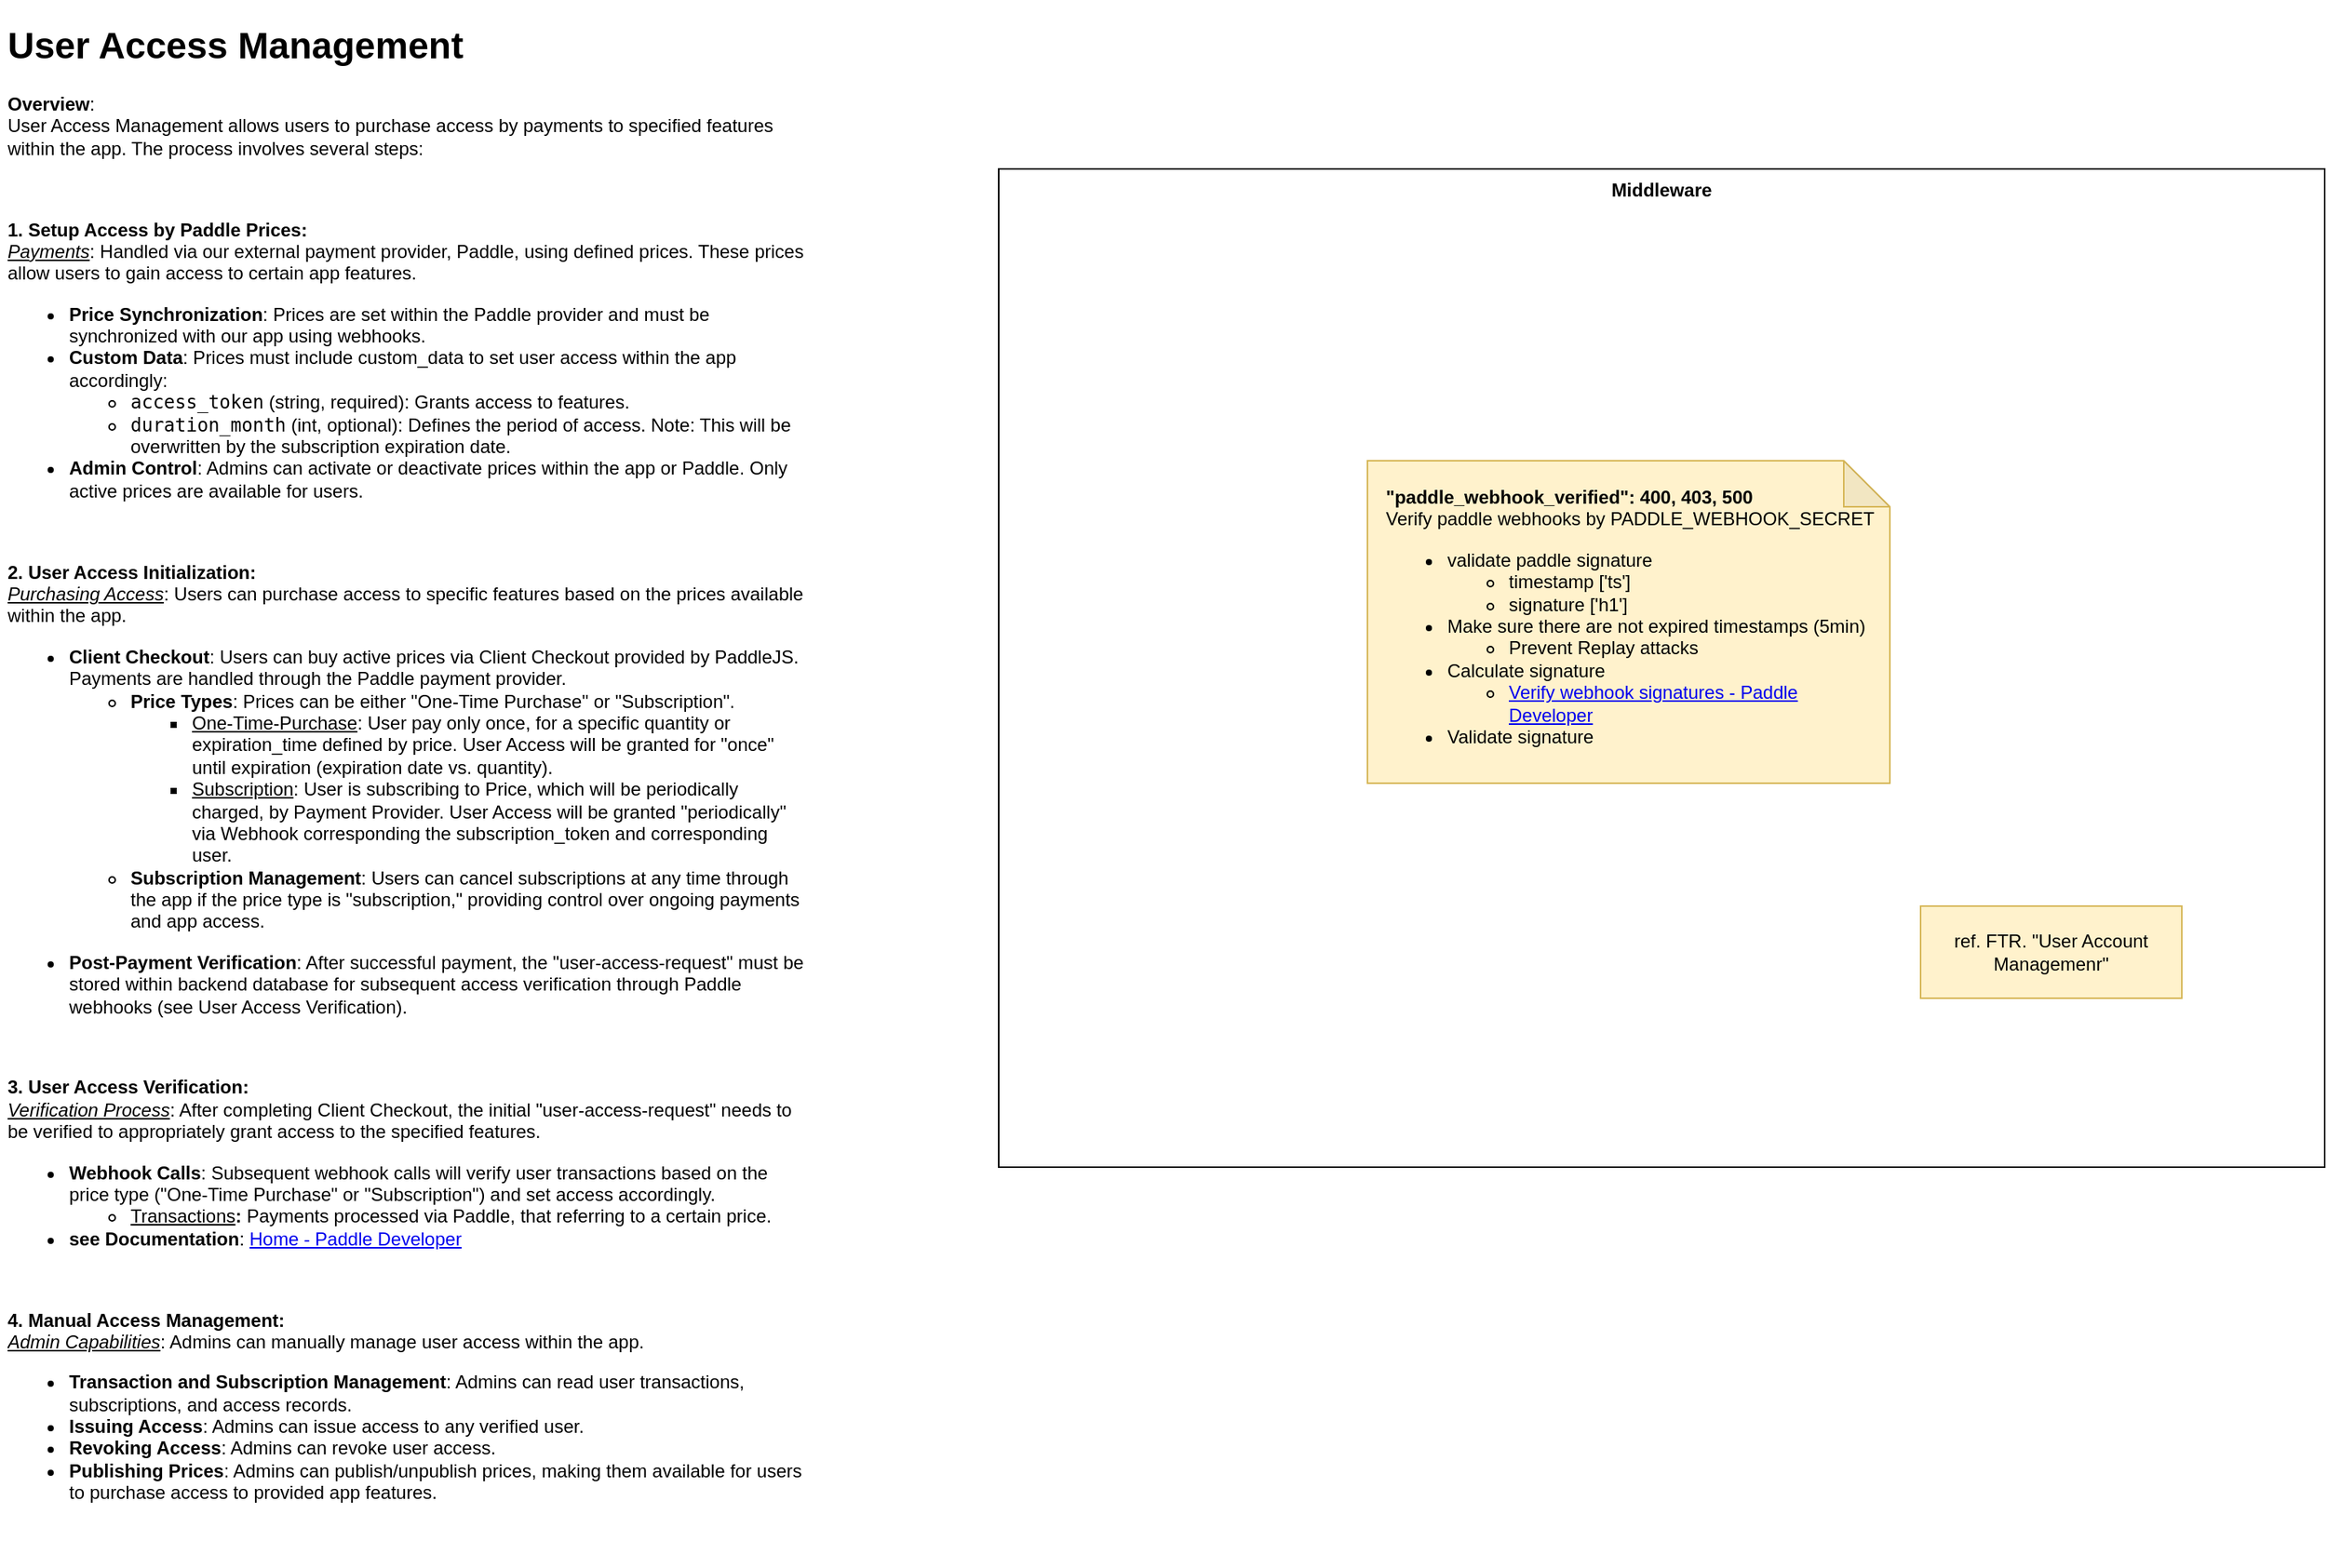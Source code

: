 <mxfile version="22.1.15" type="device" pages="6">
  <diagram id="tJpdamuhlTRlWs8NpNzs" name="Feature Definition">
    <mxGraphModel dx="4261" dy="1582" grid="1" gridSize="10" guides="1" tooltips="1" connect="1" arrows="1" fold="1" page="1" pageScale="1" pageWidth="827" pageHeight="1169" math="0" shadow="0">
      <root>
        <mxCell id="0" />
        <mxCell id="1" parent="0" />
        <mxCell id="FbIAEuSWL4UDz-fWMkYz-1" value="&lt;h1&gt;User Access Management&lt;/h1&gt;&lt;p&gt;&lt;b&gt;Overview&lt;/b&gt;:&lt;br&gt;&lt;span style=&quot;background-color: initial;&quot;&gt;User Access Management allows users to purchase access by payments to specified features within the app. The process involves several steps:&lt;/span&gt;&lt;/p&gt;&lt;p&gt;&lt;b&gt;&lt;br&gt;&lt;/b&gt;&lt;/p&gt;&lt;p&gt;&lt;strong&gt;1. Setup Access by Paddle Prices:&lt;br&gt;&lt;/strong&gt;&lt;span style=&quot;background-color: initial;&quot;&gt;&lt;u&gt;&lt;i&gt;Payments&lt;/i&gt;&lt;/u&gt;&lt;/span&gt;&lt;span style=&quot;background-color: initial;&quot;&gt;: Handled via our external payment provider, Paddle, using defined prices. These prices allow users to gain access to certain app features.&lt;/span&gt;&lt;/p&gt;&lt;ul&gt;&lt;li&gt;&lt;strong style=&quot;background-color: initial;&quot;&gt;Price Synchronization&lt;/strong&gt;&lt;span style=&quot;background-color: initial;&quot;&gt;: Prices are set within the Paddle provider and must be synchronized with our app using webhooks.&lt;/span&gt;&lt;/li&gt;&lt;li&gt;&lt;strong style=&quot;background-color: initial;&quot;&gt;Custom Data&lt;/strong&gt;&lt;span style=&quot;background-color: initial;&quot;&gt;: Prices must include custom_data to set user access within the app accordingly:&lt;/span&gt;&lt;/li&gt;&lt;ul&gt;&lt;li&gt;&lt;code style=&quot;background-color: initial;&quot;&gt;access_token&lt;/code&gt;&lt;span style=&quot;background-color: initial;&quot;&gt; (string, required): Grants access to features.&lt;/span&gt;&lt;/li&gt;&lt;li&gt;&lt;code style=&quot;background-color: initial;&quot;&gt;duration_month&lt;/code&gt;&lt;span style=&quot;background-color: initial;&quot;&gt; (int, optional): Defines the period of access. Note: This will be overwritten by the subscription expiration date.&lt;/span&gt;&lt;/li&gt;&lt;/ul&gt;&lt;li&gt;&lt;strong style=&quot;background-color: initial;&quot;&gt;Admin Control&lt;/strong&gt;&lt;span style=&quot;background-color: initial;&quot;&gt;: Admins can activate or deactivate prices within the app or Paddle. Only active prices are available for users.&lt;/span&gt;&lt;br&gt;&lt;/li&gt;&lt;/ul&gt;&lt;div&gt;&lt;br&gt;&lt;/div&gt;&lt;p&gt;&lt;strong&gt;2. User Access Initialization:&lt;br&gt;&lt;/strong&gt;&lt;span style=&quot;background-color: initial;&quot;&gt;&lt;u&gt;&lt;i&gt;Purchasing Access&lt;/i&gt;&lt;/u&gt;&lt;/span&gt;&lt;span style=&quot;background-color: initial;&quot;&gt;: Users can purchase access to specific features based on the prices available within the app.&lt;/span&gt;&lt;/p&gt;&lt;ul&gt;&lt;li&gt;&lt;strong style=&quot;background-color: initial;&quot;&gt;Client Checkout&lt;/strong&gt;&lt;span style=&quot;background-color: initial;&quot;&gt;: Users can buy active prices via Client Checkout provided by PaddleJS. Payments are handled through the Paddle payment provider.&lt;/span&gt;&lt;/li&gt;&lt;ul&gt;&lt;li&gt;&lt;strong style=&quot;background-color: initial;&quot;&gt;Price Types&lt;/strong&gt;&lt;span style=&quot;background-color: initial;&quot;&gt;: Prices can be either &quot;One-Time Purchase&quot; or &quot;Subscription&quot;.&lt;/span&gt;&lt;/li&gt;&lt;ul&gt;&lt;li&gt;&lt;u style=&quot;background-color: initial; border-color: var(--border-color);&quot;&gt;One-Time-Purchase&lt;/u&gt;&lt;span style=&quot;background-color: initial;&quot;&gt;: User pay only once, for a specific quantity or expiration_time defined by price. User Access will be granted for &quot;once&quot; until expiration (expiration date vs. quantity).&lt;/span&gt;&lt;/li&gt;&lt;li&gt;&lt;u style=&quot;background-color: initial; border-color: var(--border-color);&quot;&gt;Subscription&lt;/u&gt;&lt;span style=&quot;background-color: initial;&quot;&gt;: User is subscribing to Price, which will be periodically charged, by Payment Provider. User Access will be granted &quot;periodically&quot; via Webhook corresponding the subscription_token and corresponding user.&lt;/span&gt;&lt;/li&gt;&lt;/ul&gt;&lt;li&gt;&lt;strong style=&quot;background-color: initial;&quot;&gt;Subscription Management&lt;/strong&gt;&lt;span style=&quot;background-color: initial;&quot;&gt;: Users can cancel subscriptions at any time through the app if the price type is &quot;subscription,&quot; providing control over ongoing payments and app access.&lt;/span&gt;&lt;br&gt;&lt;/li&gt;&lt;/ul&gt;&lt;li&gt;&lt;p&gt;&lt;strong&gt;Post-Payment Verification&lt;/strong&gt;: After successful payment, the &quot;user-access-request&quot; must be stored within backend database for subsequent access verification through Paddle webhooks (see User Access Verification).&lt;/p&gt;&lt;/li&gt;&lt;/ul&gt;&lt;div&gt;&lt;br&gt;&lt;/div&gt;&lt;p&gt;&lt;strong&gt;3. User Access Verification:&lt;br&gt;&lt;/strong&gt;&lt;span style=&quot;background-color: initial;&quot;&gt;&lt;i&gt;&lt;u&gt;Verification Process&lt;/u&gt;&lt;/i&gt;&lt;/span&gt;&lt;span style=&quot;background-color: initial;&quot;&gt;: After completing Client Checkout, the initial &quot;user-access-request&quot; needs to be verified to appropriately grant access to the specified features.&lt;/span&gt;&lt;/p&gt;&lt;p&gt;&lt;/p&gt;&lt;ul&gt;&lt;li&gt;&lt;strong style=&quot;background-color: initial;&quot;&gt;Webhook Calls&lt;/strong&gt;&lt;span style=&quot;background-color: initial;&quot;&gt;: Subsequent webhook calls will verify user transactions based on the price type (&quot;One-Time Purchase&quot; or &quot;Subscription&quot;) and set access accordingly.&lt;/span&gt;&lt;/li&gt;&lt;ul&gt;&lt;li&gt;&lt;u&gt;Transactions&lt;/u&gt;&lt;b&gt;:&amp;nbsp;&lt;/b&gt;Payments processed via Paddle, that referring to a certain price.&amp;nbsp;&lt;/li&gt;&lt;/ul&gt;&lt;li&gt;&lt;span style=&quot;background-color: initial;&quot;&gt;&lt;b style=&quot;border-color: var(--border-color);&quot;&gt;see Documentation&lt;/b&gt;:&amp;nbsp;&lt;a style=&quot;border-color: var(--border-color);&quot; href=&quot;https://developer.paddle.com/&quot;&gt;Home - Paddle Developer&lt;/a&gt;&lt;br&gt;&lt;/span&gt;&lt;/li&gt;&lt;/ul&gt;&lt;div&gt;&lt;br&gt;&lt;/div&gt;&lt;p&gt;&lt;/p&gt;&lt;p&gt;&lt;strong&gt;4. Manual Access Management:&lt;br&gt;&lt;/strong&gt;&lt;span style=&quot;background-color: initial;&quot;&gt;&lt;i&gt;&lt;u&gt;Admin Capabilities&lt;/u&gt;&lt;/i&gt;&lt;/span&gt;&lt;span style=&quot;background-color: initial;&quot;&gt;: Admins can manually manage user access within the app.&lt;/span&gt;&lt;/p&gt;&lt;ul style=&quot;border-color: var(--border-color);&quot;&gt;&lt;li&gt;&lt;strong style=&quot;background-color: initial;&quot;&gt;Transaction and Subscription Management&lt;/strong&gt;&lt;span style=&quot;background-color: initial;&quot;&gt;: Admins can read user transactions, subscriptions, and access records.&lt;/span&gt;&lt;/li&gt;&lt;li&gt;&lt;strong style=&quot;background-color: initial;&quot;&gt;Issuing Access&lt;/strong&gt;&lt;span style=&quot;background-color: initial;&quot;&gt;: Admins can issue access to any verified user.&lt;/span&gt;&lt;/li&gt;&lt;li&gt;&lt;strong style=&quot;background-color: initial;&quot;&gt;Revoking Access&lt;/strong&gt;&lt;span style=&quot;background-color: initial;&quot;&gt;: Admins can revoke user access.&lt;/span&gt;&lt;/li&gt;&lt;li&gt;&lt;strong style=&quot;background-color: initial;&quot;&gt;Publishing Prices&lt;/strong&gt;&lt;span style=&quot;background-color: initial;&quot;&gt;: Admins can publish/unpublish prices, making them available for users to purchase access to provided app features.&lt;/span&gt;&lt;/li&gt;&lt;/ul&gt;" style="text;html=1;strokeColor=none;fillColor=none;spacing=5;spacingTop=-20;whiteSpace=wrap;overflow=hidden;rounded=0;" parent="1" vertex="1">
          <mxGeometry x="-1570" y="90" width="530" height="1010" as="geometry" />
        </mxCell>
        <mxCell id="U2YOYQVLZKXm_-sVwfDY-1" value="&lt;b&gt;Middleware&lt;/b&gt;" style="rounded=0;whiteSpace=wrap;html=1;verticalAlign=top;" vertex="1" parent="1">
          <mxGeometry x="-920" y="190" width="863" height="650" as="geometry" />
        </mxCell>
        <mxCell id="U2YOYQVLZKXm_-sVwfDY-6" value="&lt;b&gt;&quot;paddle_webhook_verified&quot;: 400, 403, 500&lt;/b&gt;&lt;br&gt;Verify paddle webhooks by&amp;nbsp;PADDLE_WEBHOOK_SECRET&lt;br&gt;&lt;ul&gt;&lt;li&gt;validate paddle signature&lt;/li&gt;&lt;ul&gt;&lt;li&gt;timestamp [&#39;ts&#39;]&lt;/li&gt;&lt;li&gt;signature [&#39;h1&#39;]&lt;/li&gt;&lt;/ul&gt;&lt;li&gt;Make sure there are not expired timestamps (5min)&lt;/li&gt;&lt;ul&gt;&lt;li&gt;Prevent Replay attacks&lt;/li&gt;&lt;/ul&gt;&lt;li&gt;Calculate signature&lt;/li&gt;&lt;ul&gt;&lt;li&gt;&lt;a href=&quot;https://developer.paddle.com/webhooks/signature-verification&quot;&gt;Verify webhook signatures - Paddle Developer&lt;/a&gt;&lt;br&gt;&lt;/li&gt;&lt;/ul&gt;&lt;li&gt;Validate signature&lt;/li&gt;&lt;/ul&gt;" style="shape=note;whiteSpace=wrap;html=1;backgroundOutline=1;darkOpacity=0.05;align=left;verticalAlign=top;spacing=12;fillColor=#fff2cc;strokeColor=#d6b656;" vertex="1" parent="1">
          <mxGeometry x="-680" y="380" width="340" height="210" as="geometry" />
        </mxCell>
        <mxCell id="hiRfiFeVJD8kV65hWhro-2" value="ref. FTR. &quot;User Account Managemenr&quot;" style="rounded=0;whiteSpace=wrap;html=1;fillColor=#fff2cc;strokeColor=#d6b656;" vertex="1" parent="1">
          <mxGeometry x="-320" y="670" width="170" height="60" as="geometry" />
        </mxCell>
      </root>
    </mxGraphModel>
  </diagram>
  <diagram id="UitA2do2NvOQAMUplk1J" name="Feature Overview">
    <mxGraphModel dx="4261" dy="1582" grid="1" gridSize="10" guides="1" tooltips="1" connect="1" arrows="1" fold="1" page="1" pageScale="1" pageWidth="827" pageHeight="1169" math="0" shadow="0">
      <root>
        <mxCell id="0" />
        <mxCell id="1" parent="0" />
        <mxCell id="Tur9mPzXtXX7kOvMszdY-1" value="" style="endArrow=none;dashed=1;html=1;dashPattern=1 3;strokeWidth=2;rounded=0;" parent="1" edge="1">
          <mxGeometry width="50" height="50" relative="1" as="geometry">
            <mxPoint x="-1317.5" y="1112.5" as="sourcePoint" />
            <mxPoint x="1402.5" y="1112.5" as="targetPoint" />
          </mxGeometry>
        </mxCell>
        <mxCell id="Tur9mPzXtXX7kOvMszdY-2" value="Client Checkout&lt;br&gt;&lt;span style=&quot;font-weight: normal;&quot;&gt;User can buy access &lt;br&gt;via PaddleJS.&lt;/span&gt;" style="ellipse;whiteSpace=wrap;html=1;aspect=fixed;fillColor=#dae8fc;strokeColor=#6c8ebf;fontStyle=1" parent="1" vertex="1">
          <mxGeometry x="-568" y="1262.5" width="180" height="180" as="geometry" />
        </mxCell>
        <mxCell id="Tur9mPzXtXX7kOvMszdY-3" value="" style="shape=flexArrow;endArrow=classic;html=1;rounded=0;exitX=1;exitY=0.5;exitDx=0;exitDy=0;entryX=0;entryY=0.5;entryDx=0;entryDy=0;" parent="1" source="lpv_V7dIOGIIX44eoK-m-1" target="XLDXQ8pQ_xPOunSGDu-5-7" edge="1">
          <mxGeometry width="50" height="50" relative="1" as="geometry">
            <mxPoint x="-390" y="1312.14" as="sourcePoint" />
            <mxPoint x="-190" y="1312.14" as="targetPoint" />
          </mxGeometry>
        </mxCell>
        <mxCell id="Tur9mPzXtXX7kOvMszdY-4" value="&lt;b&gt;Access Request Validation&lt;br&gt;&lt;/b&gt;Validate transactions and its correlated user." style="ellipse;whiteSpace=wrap;html=1;aspect=fixed;dashed=1;" parent="1" vertex="1">
          <mxGeometry x="-75" y="1252.5" width="200" height="200" as="geometry" />
        </mxCell>
        <mxCell id="Tur9mPzXtXX7kOvMszdY-5" value="&lt;b&gt;Paddle Transaction&lt;br&gt;&lt;/b&gt;Transactions" style="ellipse;whiteSpace=wrap;html=1;aspect=fixed;dashed=1;" parent="1" vertex="1">
          <mxGeometry x="-65" y="675" width="180" height="180" as="geometry" />
        </mxCell>
        <mxCell id="Tur9mPzXtXX7kOvMszdY-6" value="&lt;b&gt;Cacnel User Subscription&lt;br&gt;&lt;/b&gt;User has&amp;nbsp; subscriptions." style="ellipse;whiteSpace=wrap;html=1;aspect=fixed;fillColor=#dae8fc;strokeColor=#6c8ebf;" parent="1" vertex="1">
          <mxGeometry x="1110" y="1262.5" width="180" height="180" as="geometry" />
        </mxCell>
        <mxCell id="Tur9mPzXtXX7kOvMszdY-7" value="&lt;b&gt;Paddle Subscriptions&lt;/b&gt;&lt;br&gt;Manage Customers Subscriptions" style="ellipse;whiteSpace=wrap;html=1;aspect=fixed;" parent="1" vertex="1">
          <mxGeometry x="1110" y="832.5" width="180" height="180" as="geometry" />
        </mxCell>
        <mxCell id="Tur9mPzXtXX7kOvMszdY-9" value="&lt;h1&gt;Paddle Cockpit&lt;/h1&gt;&lt;p&gt;Payment Provider, allowing processing payments by customers within our app.&lt;/p&gt;" style="text;html=1;strokeColor=none;fillColor=none;spacing=5;spacingTop=-20;whiteSpace=wrap;overflow=hidden;rounded=0;" parent="1" vertex="1">
          <mxGeometry x="-1320" y="965" width="210" height="120" as="geometry" />
        </mxCell>
        <mxCell id="Tur9mPzXtXX7kOvMszdY-10" value="&lt;b&gt;Paddle Price Management&lt;br&gt;&lt;/b&gt;Define Prices" style="ellipse;whiteSpace=wrap;html=1;aspect=fixed;" parent="1" vertex="1">
          <mxGeometry x="-1034.5" y="840" width="180" height="180" as="geometry" />
        </mxCell>
        <mxCell id="Tur9mPzXtXX7kOvMszdY-15" value="&lt;h1&gt;App Access Management&lt;/h1&gt;&lt;p&gt;User can gain access to app features, according prices and its access definitions.&amp;nbsp;&lt;/p&gt;" style="text;html=1;strokeColor=none;fillColor=none;spacing=5;spacingTop=-20;whiteSpace=wrap;overflow=hidden;rounded=0;" parent="1" vertex="1">
          <mxGeometry x="-1320" y="1172.5" width="190" height="137.5" as="geometry" />
        </mxCell>
        <mxCell id="Tur9mPzXtXX7kOvMszdY-18" value="" style="shape=flexArrow;endArrow=classic;html=1;rounded=0;entryX=0.5;entryY=0;entryDx=0;entryDy=0;exitX=0.5;exitY=1;exitDx=0;exitDy=0;" parent="1" source="Tur9mPzXtXX7kOvMszdY-5" target="-dZIRAtPOdo9v_Imx_vp-21" edge="1">
          <mxGeometry width="50" height="50" relative="1" as="geometry">
            <mxPoint x="-60" y="912.5" as="sourcePoint" />
            <mxPoint x="-61" y="1162.5" as="targetPoint" />
          </mxGeometry>
        </mxCell>
        <mxCell id="Tur9mPzXtXX7kOvMszdY-19" value="" style="shape=flexArrow;endArrow=classic;html=1;rounded=0;exitX=0.5;exitY=0;exitDx=0;exitDy=0;entryX=0.5;entryY=1;entryDx=0;entryDy=0;" parent="1" source="kGSHfY780AFn8HZ0tfe8-3" target="Tur9mPzXtXX7kOvMszdY-7" edge="1">
          <mxGeometry width="50" height="50" relative="1" as="geometry">
            <mxPoint x="1210" y="1242.5" as="sourcePoint" />
            <mxPoint x="1210" y="1052.5" as="targetPoint" />
          </mxGeometry>
        </mxCell>
        <mxCell id="-dZIRAtPOdo9v_Imx_vp-21" value="Verify&lt;br&gt;transaction" style="ellipse;whiteSpace=wrap;html=1;aspect=fixed;fillColor=#f8cecc;strokeColor=#b85450;" parent="1" vertex="1">
          <mxGeometry x="-6.25" y="1220" width="62.5" height="62.5" as="geometry" />
        </mxCell>
        <mxCell id="nrHdGCbzq3XjSZZxZuLL-1" value="&lt;b&gt;User Access&lt;br&gt;&lt;/b&gt;Allows user access certain &lt;br&gt;app features by defined &lt;br&gt;&quot;access-token&quot;." style="ellipse;whiteSpace=wrap;html=1;aspect=fixed;dashed=1;" parent="1" vertex="1">
          <mxGeometry x="560" y="1262.5" width="180" height="180" as="geometry" />
        </mxCell>
        <mxCell id="nrHdGCbzq3XjSZZxZuLL-6" value="" style="shape=flexArrow;endArrow=classic;html=1;rounded=0;startArrow=block;exitX=0.5;exitY=0;exitDx=0;exitDy=0;entryX=0.5;entryY=1;entryDx=0;entryDy=0;" parent="1" source="Tur9mPzXtXX7kOvMszdY-2" target="GjguRNVwzjblkNLckBbc-2" edge="1">
          <mxGeometry width="50" height="50" relative="1" as="geometry">
            <mxPoint x="-500" y="1242.5" as="sourcePoint" />
            <mxPoint x="-500" y="960" as="targetPoint" />
          </mxGeometry>
        </mxCell>
        <mxCell id="fAkgLg6Yq0fzTYVt4pPN-2" value="&lt;span style=&quot;background-color: initial;&quot;&gt;&lt;b&gt;Action&lt;/b&gt;: User can buy access to provided prices.&lt;br&gt;&lt;/span&gt;&lt;div&gt;&lt;ul&gt;&lt;li style=&quot;border-color: var(--border-color);&quot;&gt;PaddleJS handles client checkout&lt;/li&gt;&lt;li&gt;Price must be available and active within Paddle and our app&lt;/li&gt;&lt;li&gt;User has no active subscription on price, if price is type of &quot;subscription&quot;&lt;/li&gt;&lt;li&gt;After completion of Checkout, user access request must be initialized for further verification by backend webhooks&lt;/li&gt;&lt;/ul&gt;&lt;/div&gt;" style="shape=note;whiteSpace=wrap;html=1;backgroundOutline=1;darkOpacity=0.05;align=left;spacing=12;verticalAlign=top;" parent="1" vertex="1">
          <mxGeometry x="-624" y="1463.38" width="292" height="187.25" as="geometry" />
        </mxCell>
        <mxCell id="fAkgLg6Yq0fzTYVt4pPN-3" value="&lt;b&gt;Action&lt;/b&gt;: Paddle account owner, must define prices and their corresponding access tokens based on app&#39;s logic, so that users receive the correct feature access upon successful payment.&lt;br&gt;&lt;ul&gt;&lt;li&gt;All Payments via Client will be processed through our Payment provider (see Paddle Payments).&lt;/li&gt;&lt;li&gt;Access to app features must be granted via price custom_data with the following parameters:&lt;/li&gt;&lt;ul&gt;&lt;li style=&quot;border-color: var(--border-color);&quot;&gt;access_token (string): Access to features within app (required)&lt;/li&gt;&lt;li style=&quot;border-color: var(--border-color);&quot;&gt;duration_month (int): Access expiration&lt;/li&gt;&lt;/ul&gt;&lt;li&gt;A webhook endpoint must be implemented to:&lt;ul&gt;&lt;li&gt;Validate payment transactions&lt;/li&gt;&lt;/ul&gt;&lt;/li&gt;&lt;/ul&gt;" style="shape=note;whiteSpace=wrap;html=1;backgroundOutline=1;darkOpacity=0.05;align=left;spacing=12;verticalAlign=top;" parent="1" vertex="1">
          <mxGeometry x="-1104.5" y="530" width="320" height="292.5" as="geometry" />
        </mxCell>
        <mxCell id="fAkgLg6Yq0fzTYVt4pPN-4" value="App Access Prices&lt;br&gt;&lt;span style=&quot;border-color: var(--border-color); font-weight: 400; background-color: initial;&quot;&gt;Stores prices, which grant user access to certain app features.&lt;br style=&quot;border-color: var(--border-color);&quot;&gt;&lt;/span&gt;" style="ellipse;whiteSpace=wrap;html=1;aspect=fixed;fontStyle=1;dashed=1;" parent="1" vertex="1">
          <mxGeometry x="-1037" y="1260" width="185" height="185" as="geometry" />
        </mxCell>
        <mxCell id="fAkgLg6Yq0fzTYVt4pPN-5" value="&lt;b&gt;Call: User loads prices&lt;br&gt;&lt;/b&gt;User can buy access according active prices, set within our app." style="shape=note;whiteSpace=wrap;html=1;backgroundOutline=1;darkOpacity=0.05;align=left;spacing=12;fillColor=#fff2cc;strokeColor=#d6b656;verticalAlign=top;" parent="1" vertex="1">
          <mxGeometry x="-827" y="1240" width="180" height="97.5" as="geometry" />
        </mxCell>
        <mxCell id="fAkgLg6Yq0fzTYVt4pPN-6" value="" style="shape=flexArrow;endArrow=classic;html=1;rounded=0;entryX=0.5;entryY=0;entryDx=0;entryDy=0;" parent="1" source="Tur9mPzXtXX7kOvMszdY-10" target="GjguRNVwzjblkNLckBbc-1" edge="1">
          <mxGeometry width="50" height="50" relative="1" as="geometry">
            <mxPoint x="-590" y="952.5" as="sourcePoint" />
            <mxPoint x="-690" y="1032.5" as="targetPoint" />
          </mxGeometry>
        </mxCell>
        <mxCell id="XLDXQ8pQ_xPOunSGDu-5-2" value="&lt;b&gt;Call: Price webhook triggered&lt;/b&gt;&amp;nbsp;&lt;br&gt;Synchronize prices after webhook-event triggers.." style="shape=note;whiteSpace=wrap;html=1;backgroundOutline=1;darkOpacity=0.05;align=left;spacing=12;fillColor=#fff2cc;strokeColor=#d6b656;verticalAlign=top;" parent="1" vertex="1">
          <mxGeometry x="-920" y="1070" width="230" height="80" as="geometry" />
        </mxCell>
        <mxCell id="XLDXQ8pQ_xPOunSGDu-5-4" value="&lt;b&gt;Action&lt;/b&gt;: Create new Price or Update affected Price&lt;b&gt;&lt;br&gt;&lt;/b&gt;&lt;ul&gt;&lt;li style=&quot;border-color: var(--border-color);&quot;&gt;Prices are stored according Paddle Price, allowing our app beeing synchronized with Paddle Prices.&lt;/li&gt;&lt;li style=&quot;&quot;&gt;Price access_token must be implemented accordingly in app feature logic.&lt;/li&gt;&lt;/ul&gt;&lt;div&gt;&lt;/div&gt;" style="shape=note;whiteSpace=wrap;html=1;backgroundOutline=1;darkOpacity=0.05;align=left;spacing=12;verticalAlign=top;" parent="1" vertex="1">
          <mxGeometry x="-1082.37" y="1463.38" width="274.75" height="177.25" as="geometry" />
        </mxCell>
        <mxCell id="XLDXQ8pQ_xPOunSGDu-5-5" value="&lt;div&gt;&lt;b&gt;Call/Action: Client Checkout&lt;/b&gt;&lt;/div&gt;&lt;div&gt;Handles user payments via PaddleJS, according price selected.&lt;/div&gt;" style="shape=note;whiteSpace=wrap;html=1;backgroundOutline=1;darkOpacity=0.05;align=left;spacing=12;fillColor=#fff2cc;strokeColor=#d6b656;verticalAlign=top;" parent="1" vertex="1">
          <mxGeometry x="-460" y="1060" width="210" height="90" as="geometry" />
        </mxCell>
        <mxCell id="XLDXQ8pQ_xPOunSGDu-5-6" value="&lt;b&gt;Call: Initiate user access&lt;br&gt;&lt;/b&gt;&lt;span style=&quot;background-color: initial;&quot;&gt;After checkout completion, system must initialize user-access-request for further verification by backend.&lt;/span&gt;&lt;b&gt;&lt;br&gt;&lt;/b&gt;" style="shape=note;whiteSpace=wrap;html=1;backgroundOutline=1;darkOpacity=0.05;align=left;spacing=12;fillColor=#fff2cc;strokeColor=#d6b656;" parent="1" vertex="1">
          <mxGeometry x="-340" y="1230" width="194" height="102.5" as="geometry" />
        </mxCell>
        <mxCell id="XLDXQ8pQ_xPOunSGDu-5-7" value="Initiate &lt;br&gt;access request" style="ellipse;whiteSpace=wrap;html=1;aspect=fixed;fillColor=#f8cecc;strokeColor=#b85450;" parent="1" vertex="1">
          <mxGeometry x="-115" y="1322.5" width="60" height="60" as="geometry" />
        </mxCell>
        <mxCell id="XLDXQ8pQ_xPOunSGDu-5-9" value="&lt;b&gt;Action: &lt;/b&gt;Payments from our customers, will be handeled through our Paddle provider..&lt;br&gt;&lt;ul&gt;&lt;li&gt;Webhook endppoint must be defined&lt;/li&gt;&lt;li&gt;PaddleJS implemented within UI, to allow payments via client&lt;/li&gt;&lt;/ul&gt;" style="shape=note;whiteSpace=wrap;html=1;backgroundOutline=1;darkOpacity=0.05;align=left;spacing=12;" parent="1" vertex="1">
          <mxGeometry x="-627" y="620" width="297" height="145" as="geometry" />
        </mxCell>
        <mxCell id="huzISX9o3MUVbkpnmKz_-1" value="Grant&lt;br&gt;access" style="ellipse;whiteSpace=wrap;html=1;aspect=fixed;fillColor=#f8cecc;strokeColor=#b85450;" parent="1" vertex="1">
          <mxGeometry x="510" y="1320" width="60" height="60" as="geometry" />
        </mxCell>
        <mxCell id="huzISX9o3MUVbkpnmKz_-2" value="" style="shape=flexArrow;endArrow=classic;html=1;rounded=0;exitX=1;exitY=0.5;exitDx=0;exitDy=0;entryX=0;entryY=0.5;entryDx=0;entryDy=0;" parent="1" source="lpv_V7dIOGIIX44eoK-m-2" target="huzISX9o3MUVbkpnmKz_-1" edge="1">
          <mxGeometry width="50" height="50" relative="1" as="geometry">
            <mxPoint x="198" y="1352.02" as="sourcePoint" />
            <mxPoint x="518" y="1352.02" as="targetPoint" />
          </mxGeometry>
        </mxCell>
        <mxCell id="huzISX9o3MUVbkpnmKz_-3" value="&lt;b&gt;Action:&amp;nbsp;&lt;/b&gt;Verify transaction and its correlated user, for granting requested app access.&lt;br&gt;&lt;ul&gt;&lt;li&gt;&lt;span style=&quot;background-color: initial;&quot;&gt;Validate user according transaction, by transaction or subscription token, depending on price type &quot;one-time-purchase&quot; or &quot;subscription&quot;&lt;/span&gt;&lt;/li&gt;&lt;/ul&gt;" style="shape=note;whiteSpace=wrap;html=1;backgroundOutline=1;darkOpacity=0.05;align=left;spacing=12;" parent="1" vertex="1">
          <mxGeometry x="-111.25" y="1468.75" width="272.5" height="131.25" as="geometry" />
        </mxCell>
        <mxCell id="huzISX9o3MUVbkpnmKz_-5" value="&lt;b&gt;Action: &lt;/b&gt;Grant Access to user, by access_token, its period or expiration_date (depending on logic)&lt;br&gt;&lt;ul&gt;&lt;li&gt;access_token and its access-limits (quantity vs. expiration_date) must be definied within app logic.&lt;/li&gt;&lt;/ul&gt;" style="shape=note;whiteSpace=wrap;html=1;backgroundOutline=1;darkOpacity=0.05;align=left;spacing=12;" parent="1" vertex="1">
          <mxGeometry x="750" y="1276.25" width="255" height="152.5" as="geometry" />
        </mxCell>
        <mxCell id="huzISX9o3MUVbkpnmKz_-6" value="&lt;b&gt;App Access Management&lt;br&gt;&lt;/b&gt;Manage user access via Admin panel" style="ellipse;whiteSpace=wrap;html=1;aspect=fixed;fillColor=#dae8fc;strokeColor=#6c8ebf;" parent="1" vertex="1">
          <mxGeometry x="560" y="1601.25" width="180" height="180" as="geometry" />
        </mxCell>
        <mxCell id="huzISX9o3MUVbkpnmKz_-7" value="" style="shape=flexArrow;endArrow=classic;html=1;rounded=0;exitX=0.5;exitY=0;exitDx=0;exitDy=0;entryX=0.5;entryY=1;entryDx=0;entryDy=0;" parent="1" source="huzISX9o3MUVbkpnmKz_-6" target="nrHdGCbzq3XjSZZxZuLL-1" edge="1">
          <mxGeometry width="50" height="50" relative="1" as="geometry">
            <mxPoint x="200" y="1362.5" as="sourcePoint" />
            <mxPoint x="500" y="1362.5" as="targetPoint" />
          </mxGeometry>
        </mxCell>
        <mxCell id="huzISX9o3MUVbkpnmKz_-8" value="&lt;b&gt;Action: &lt;/b&gt;Admin can manage user access via Backpanel&lt;br&gt;&lt;ul&gt;&lt;li&gt;Admin can define new access accroding &quot;access_token&quot;, &quot;quantity&quot; and &quot;expiration_date&quot;&lt;/li&gt;&lt;li&gt;Admin can remove user access, by set it inactive&lt;/li&gt;&lt;/ul&gt;" style="shape=note;whiteSpace=wrap;html=1;backgroundOutline=1;darkOpacity=0.05;align=left;spacing=12;" parent="1" vertex="1">
          <mxGeometry x="750" y="1611.88" width="284" height="158.75" as="geometry" />
        </mxCell>
        <mxCell id="huzISX9o3MUVbkpnmKz_-9" value="&lt;b&gt;Call: Grant Access by Admin&lt;/b&gt;&lt;br&gt;Admin can grant access to user manually.&lt;br&gt;&lt;ul&gt;&lt;li&gt;User must be selected&lt;/li&gt;&lt;li&gt;Access token must be defined&lt;/li&gt;&lt;li&gt;Period or quantity to limit access as additional restrictions&lt;/li&gt;&lt;/ul&gt;" style="shape=note;whiteSpace=wrap;html=1;backgroundOutline=1;darkOpacity=0.05;align=left;spacing=12;fillColor=#fff2cc;strokeColor=#d6b656;" parent="1" vertex="1">
          <mxGeometry x="370" y="1458" width="250" height="128.5" as="geometry" />
        </mxCell>
        <mxCell id="huzISX9o3MUVbkpnmKz_-10" value="" style="shape=flexArrow;endArrow=classic;html=1;rounded=0;exitX=0.5;exitY=0;exitDx=0;exitDy=0;entryX=0.5;entryY=1;entryDx=0;entryDy=0;" parent="1" source="Tur9mPzXtXX7kOvMszdY-6" target="kGSHfY780AFn8HZ0tfe8-3" edge="1">
          <mxGeometry width="50" height="50" relative="1" as="geometry">
            <mxPoint x="1200" y="1262.5" as="sourcePoint" />
            <mxPoint x="1200" y="1012.5" as="targetPoint" />
          </mxGeometry>
        </mxCell>
        <mxCell id="kGSHfY780AFn8HZ0tfe8-3" value="Offboarding" style="ellipse;whiteSpace=wrap;html=1;aspect=fixed;fillColor=#e1d5e7;strokeColor=#9673a6;" parent="1" vertex="1">
          <mxGeometry x="1165" y="1222.5" width="70" height="70" as="geometry" />
        </mxCell>
        <mxCell id="huzISX9o3MUVbkpnmKz_-11" value="&lt;b&gt;Action:&amp;nbsp;&lt;/b&gt;User can cancel subscriptions at any time.&lt;br&gt;&lt;ul&gt;&lt;li&gt;User subscription must be active within app.&lt;/li&gt;&lt;/ul&gt;" style="shape=note;whiteSpace=wrap;html=1;backgroundOutline=1;darkOpacity=0.05;align=left;spacing=12;" parent="1" vertex="1">
          <mxGeometry x="1310" y="1295" width="230" height="110" as="geometry" />
        </mxCell>
        <mxCell id="huzISX9o3MUVbkpnmKz_-12" value="&lt;b&gt;Call: Cancel subscription&lt;br&gt;&lt;/b&gt;Via Paddle API Call, subscription can be canceled.&lt;br&gt;&lt;ul&gt;&lt;li&gt;suscription_token must be defined&lt;/li&gt;&lt;li&gt;Date of canclation (&quot;immediatelly&quot; or &quot;end-of-subscription-period&quot;)&lt;/li&gt;&lt;/ul&gt;" style="shape=note;whiteSpace=wrap;html=1;backgroundOutline=1;darkOpacity=0.05;align=left;spacing=12;fillColor=#fff2cc;strokeColor=#d6b656;" parent="1" vertex="1">
          <mxGeometry x="1222" y="1050" width="258" height="137.5" as="geometry" />
        </mxCell>
        <mxCell id="huzISX9o3MUVbkpnmKz_-13" value="&lt;b&gt;Action:&amp;nbsp;&lt;/b&gt;Subscription cancel&lt;br&gt;&lt;ul&gt;&lt;li&gt;User is not charged anymore.&lt;/li&gt;&lt;li&gt;Owner can cancel subscription manually within Paddle Cockpit.&lt;/li&gt;&lt;/ul&gt;" style="shape=note;whiteSpace=wrap;html=1;backgroundOutline=1;darkOpacity=0.05;align=left;spacing=12;" parent="1" vertex="1">
          <mxGeometry x="1077.5" y="690" width="245" height="130" as="geometry" />
        </mxCell>
        <mxCell id="GjguRNVwzjblkNLckBbc-1" value="Set&lt;br&gt;App Price" style="ellipse;whiteSpace=wrap;html=1;aspect=fixed;fillColor=#f8cecc;strokeColor=#b85450;" parent="1" vertex="1">
          <mxGeometry x="-979.5" y="1222.5" width="70" height="70" as="geometry" />
        </mxCell>
        <mxCell id="GjguRNVwzjblkNLckBbc-2" value="&lt;b&gt;Paddle Payments&lt;br&gt;&lt;/b&gt;Payment Gateway" style="ellipse;whiteSpace=wrap;html=1;aspect=fixed;dashed=1;" parent="1" vertex="1">
          <mxGeometry x="-568" y="780" width="180" height="180" as="geometry" />
        </mxCell>
        <mxCell id="GjguRNVwzjblkNLckBbc-3" value="Setup" style="ellipse;whiteSpace=wrap;html=1;aspect=fixed;fillColor=#f8cecc;strokeColor=#b85450;" parent="1" vertex="1">
          <mxGeometry x="-1044.5" y="965" width="65" height="65" as="geometry" />
        </mxCell>
        <mxCell id="GjguRNVwzjblkNLckBbc-5" value="" style="shape=flexArrow;endArrow=classic;html=1;rounded=0;entryX=0;entryY=0.5;entryDx=0;entryDy=0;dashed=1;" parent="1" source="fAkgLg6Yq0fzTYVt4pPN-4" target="GjguRNVwzjblkNLckBbc-4" edge="1">
          <mxGeometry width="50" height="50" relative="1" as="geometry">
            <mxPoint x="-855" y="1353" as="sourcePoint" />
            <mxPoint x="-590" y="1353" as="targetPoint" />
          </mxGeometry>
        </mxCell>
        <mxCell id="GjguRNVwzjblkNLckBbc-4" value="App &lt;br&gt;Prices" style="ellipse;whiteSpace=wrap;html=1;aspect=fixed;fillColor=#f8cecc;strokeColor=#b85450;" parent="1" vertex="1">
          <mxGeometry x="-618" y="1317.5" width="70" height="70" as="geometry" />
        </mxCell>
        <mxCell id="f1oyIB4GkQQLYOil8gvG-1" value="" style="shape=flexArrow;endArrow=classic;html=1;rounded=0;entryX=0;entryY=0.5;entryDx=0;entryDy=0;exitX=1;exitY=0.5;exitDx=0;exitDy=0;dashed=1;" parent="1" source="f1oyIB4GkQQLYOil8gvG-2" target="Tur9mPzXtXX7kOvMszdY-5" edge="1">
          <mxGeometry width="50" height="50" relative="1" as="geometry">
            <mxPoint x="60" y="903" as="sourcePoint" />
            <mxPoint x="60" y="1218" as="targetPoint" />
          </mxGeometry>
        </mxCell>
        <mxCell id="f1oyIB4GkQQLYOil8gvG-2" value="New transaction" style="ellipse;whiteSpace=wrap;html=1;aspect=fixed;fillColor=#e1d5e7;strokeColor=#9673a6;" parent="1" vertex="1">
          <mxGeometry x="-421.25" y="800" width="70" height="70" as="geometry" />
        </mxCell>
        <mxCell id="f1oyIB4GkQQLYOil8gvG-4" value="&lt;b&gt;Action: &lt;/b&gt;Each payment initalize a transaction, according payment status (completed, failed etc.).&lt;br&gt;&lt;div&gt;&lt;p style=&quot;border-color: var(--border-color);&quot;&gt;&lt;b style=&quot;border-color: var(--border-color);&quot;&gt;Types of transactions:&lt;/b&gt;&lt;/p&gt;&lt;p style=&quot;border-color: var(--border-color);&quot;&gt;&lt;/p&gt;&lt;ul style=&quot;border-color: var(--border-color);&quot;&gt;&lt;li style=&quot;border-color: var(--border-color);&quot;&gt;&lt;u&gt;One-time purchase&lt;/u&gt;: are charged a single time.&amp;nbsp;&lt;/li&gt;&lt;li style=&quot;border-color: var(--border-color);&quot;&gt;&lt;u&gt;Subscription&lt;/u&gt;: allow periodic renewal of access, with the option to cancel at any time (see Paddle Subscriptions).&lt;/li&gt;&lt;/ul&gt;&lt;/div&gt;" style="shape=note;whiteSpace=wrap;html=1;backgroundOutline=1;darkOpacity=0.05;align=left;spacing=12;" parent="1" vertex="1">
          <mxGeometry x="-114.6" y="460" width="279.2" height="195" as="geometry" />
        </mxCell>
        <mxCell id="f1oyIB4GkQQLYOil8gvG-6" value="&lt;div&gt;&lt;b&gt;Call: &lt;/b&gt;Payment Event triggered.&lt;/div&gt;" style="shape=note;whiteSpace=wrap;html=1;backgroundOutline=1;darkOpacity=0.05;align=left;spacing=12;fillColor=#fff2cc;strokeColor=#d6b656;verticalAlign=top;" parent="1" vertex="1">
          <mxGeometry x="-299.2" y="840" width="170" height="60" as="geometry" />
        </mxCell>
        <mxCell id="f1oyIB4GkQQLYOil8gvG-7" value="" style="shape=flexArrow;endArrow=classic;html=1;rounded=0;exitX=0;exitY=0.5;exitDx=0;exitDy=0;entryX=1;entryY=0;entryDx=0;entryDy=0;dashed=1;" parent="1" source="Tur9mPzXtXX7kOvMszdY-7" target="f1oyIB4GkQQLYOil8gvG-8" edge="1">
          <mxGeometry width="50" height="50" relative="1" as="geometry">
            <mxPoint x="170" y="1363" as="sourcePoint" />
            <mxPoint x="500" y="1363" as="targetPoint" />
            <Array as="points">
              <mxPoint x="580" y="923" />
            </Array>
          </mxGeometry>
        </mxCell>
        <mxCell id="f1oyIB4GkQQLYOil8gvG-8" value="Update&lt;br&gt;Subscription" style="ellipse;whiteSpace=wrap;html=1;aspect=fixed;fillColor=#f5f5f5;strokeColor=#666666;fontColor=#333333;dashed=1;" parent="1" vertex="1">
          <mxGeometry x="57.5" y="1252.5" width="67.5" height="67.5" as="geometry" />
        </mxCell>
        <mxCell id="f1oyIB4GkQQLYOil8gvG-9" value="&lt;b&gt;Call: Update subscription&lt;br&gt;&lt;/b&gt;Affected subscription data will be sent to our webhook listener." style="shape=note;whiteSpace=wrap;html=1;backgroundOutline=1;darkOpacity=0.05;align=left;spacing=12;fillColor=#fff2cc;strokeColor=#d6b656;" parent="1" vertex="1">
          <mxGeometry x="780" y="786.25" width="194.5" height="117.5" as="geometry" />
        </mxCell>
        <mxCell id="lpv_V7dIOGIIX44eoK-m-1" value="Checkout completed" style="ellipse;whiteSpace=wrap;html=1;aspect=fixed;fillColor=#e1d5e7;strokeColor=#9673a6;" parent="1" vertex="1">
          <mxGeometry x="-420" y="1317.5" width="67.5" height="67.5" as="geometry" />
        </mxCell>
        <mxCell id="lpv_V7dIOGIIX44eoK-m-2" value="Verified" style="ellipse;whiteSpace=wrap;html=1;aspect=fixed;fillColor=#e1d5e7;strokeColor=#9673a6;" parent="1" vertex="1">
          <mxGeometry x="100" y="1321.25" width="62.5" height="62.5" as="geometry" />
        </mxCell>
        <mxCell id="XLDXQ8pQ_xPOunSGDu-5-8" value="&lt;br&gt;&lt;b&gt;Call: Transaction webhook triggered&lt;/b&gt;&lt;span style=&quot;font-weight: bold; background-color: initial;&quot;&gt;&lt;br&gt;&lt;/span&gt;Transaction data will be sent to app webhook listener.&lt;br&gt;&lt;ul style=&quot;border-color: var(--border-color);&quot;&gt;&lt;li style=&quot;border-color: var(--border-color);&quot;&gt;&lt;b style=&quot;border-color: var(--border-color);&quot;&gt;Transaction_Token exists&lt;/b&gt;: Transaction has been initialized via PaddleJS recently (Initial Payment)&lt;/li&gt;&lt;li style=&quot;border-color: var(--border-color);&quot;&gt;&lt;b style=&quot;border-color: var(--border-color);&quot;&gt;Transaction_Token does not exist&lt;/b&gt;: Transaction initialized by a user price subscription in past.&lt;/li&gt;&lt;/ul&gt;" style="shape=note;whiteSpace=wrap;html=1;backgroundOutline=1;darkOpacity=0.05;align=left;spacing=12;fillColor=#fff2cc;strokeColor=#d6b656;" parent="1" vertex="1">
          <mxGeometry x="40" y="890" width="270" height="187.5" as="geometry" />
        </mxCell>
        <mxCell id="huzISX9o3MUVbkpnmKz_-4" value="&lt;b&gt;Call: Issue Access&lt;br&gt;&lt;/b&gt;Grant access to matching user&lt;br&gt;&lt;ul&gt;&lt;li&gt;&lt;span style=&quot;background-color: initial;&quot;&gt;Access token must be specified&lt;/span&gt;&lt;br&gt;&lt;/li&gt;&lt;li&gt;Period or quantity to limit access as additional restrictions&lt;/li&gt;&lt;/ul&gt;" style="shape=note;whiteSpace=wrap;html=1;backgroundOutline=1;darkOpacity=0.05;align=left;spacing=12;fillColor=#fff2cc;strokeColor=#d6b656;" parent="1" vertex="1">
          <mxGeometry x="230" y="1205" width="240" height="127.5" as="geometry" />
        </mxCell>
      </root>
    </mxGraphModel>
  </diagram>
  <diagram id="fDM4YMv3eYL9xFOZOELk" name="DB Schema">
    <mxGraphModel dx="1434" dy="870" grid="1" gridSize="10" guides="1" tooltips="1" connect="1" arrows="1" fold="1" page="1" pageScale="1" pageWidth="827" pageHeight="1169" math="0" shadow="0">
      <root>
        <mxCell id="0" />
        <mxCell id="1" parent="0" />
        <mxCell id="yBDRP4j6Li_2MC17L-Lr-1" value="users" style="swimlane;fontStyle=0;childLayout=stackLayout;horizontal=1;startSize=30;horizontalStack=0;resizeParent=1;resizeParentMax=0;resizeLast=0;collapsible=1;marginBottom=0;whiteSpace=wrap;html=1;fillColor=#f5f5f5;strokeColor=#666666;fontColor=#333333;" parent="1" vertex="1">
          <mxGeometry x="1320" y="680" width="160" height="70" as="geometry" />
        </mxCell>
        <mxCell id="yBDRP4j6Li_2MC17L-Lr-2" value="Data" style="text;strokeColor=none;fillColor=none;align=left;verticalAlign=middle;spacingLeft=4;spacingRight=4;overflow=hidden;points=[[0,0.5],[1,0.5]];portConstraint=eastwest;rotatable=0;whiteSpace=wrap;html=1;" parent="yBDRP4j6Li_2MC17L-Lr-1" vertex="1">
          <mxGeometry y="30" width="160" height="40" as="geometry" />
        </mxCell>
        <mxCell id="yBDRP4j6Li_2MC17L-Lr-3" value="paddle_prices" style="swimlane;fontStyle=0;childLayout=stackLayout;horizontal=1;startSize=30;horizontalStack=0;resizeParent=1;resizeParentMax=0;resizeLast=0;collapsible=1;marginBottom=0;whiteSpace=wrap;html=1;" parent="1" vertex="1">
          <mxGeometry x="707" y="665" width="163" height="290" as="geometry" />
        </mxCell>
        <mxCell id="yBDRP4j6Li_2MC17L-Lr-4" value="&lt;ul&gt;&lt;li&gt;price_token&lt;/li&gt;&lt;li&gt;product_token&lt;/li&gt;&lt;li&gt;name&lt;/li&gt;&lt;li&gt;description&lt;/li&gt;&lt;li&gt;type&lt;/li&gt;&lt;li&gt;price&lt;/li&gt;&lt;li&gt;tax_mode&lt;/li&gt;&lt;li&gt;currency_mode&lt;/li&gt;&lt;li&gt;billing_interval&lt;/li&gt;&lt;li&gt;billing_frequency&lt;/li&gt;&lt;li&gt;access_token&lt;/li&gt;&lt;li&gt;duration_months&lt;/li&gt;&lt;li&gt;is_active&lt;/li&gt;&lt;li&gt;status&lt;/li&gt;&lt;li&gt;message&lt;/li&gt;&lt;/ul&gt;" style="text;strokeColor=none;fillColor=none;align=left;verticalAlign=middle;spacingLeft=4;spacingRight=4;overflow=hidden;points=[[0,0.5],[1,0.5]];portConstraint=eastwest;rotatable=0;whiteSpace=wrap;html=1;" parent="yBDRP4j6Li_2MC17L-Lr-3" vertex="1">
          <mxGeometry y="30" width="163" height="260" as="geometry" />
        </mxCell>
        <mxCell id="yBDRP4j6Li_2MC17L-Lr-10" style="edgeStyle=orthogonalEdgeStyle;rounded=0;orthogonalLoop=1;jettySize=auto;html=1;entryX=0.244;entryY=0.989;entryDx=0;entryDy=0;entryPerimeter=0;exitX=1;exitY=0.5;exitDx=0;exitDy=0;" parent="1" source="yBDRP4j6Li_2MC17L-Lr-14" target="yBDRP4j6Li_2MC17L-Lr-2" edge="1">
          <mxGeometry relative="1" as="geometry" />
        </mxCell>
        <mxCell id="yBDRP4j6Li_2MC17L-Lr-11" value="1:n&lt;br&gt;Set Null" style="edgeLabel;html=1;align=center;verticalAlign=middle;resizable=0;points=[];" parent="yBDRP4j6Li_2MC17L-Lr-10" vertex="1" connectable="0">
          <mxGeometry x="-0.092" relative="1" as="geometry">
            <mxPoint x="-89" y="24" as="offset" />
          </mxGeometry>
        </mxCell>
        <mxCell id="yBDRP4j6Li_2MC17L-Lr-12" value="paddle_subscriptions" style="swimlane;fontStyle=0;childLayout=stackLayout;horizontal=1;startSize=30;horizontalStack=0;resizeParent=1;resizeParentMax=0;resizeLast=0;collapsible=1;marginBottom=0;whiteSpace=wrap;html=1;" parent="1" vertex="1">
          <mxGeometry x="1030" y="902.5" width="169" height="180" as="geometry" />
        </mxCell>
        <mxCell id="yBDRP4j6Li_2MC17L-Lr-14" value="&lt;ul&gt;&lt;li&gt;subscription_token&lt;/li&gt;&lt;li&gt;user_id&lt;/li&gt;&lt;li&gt;price_id&lt;/li&gt;&lt;li&gt;started_at&lt;/li&gt;&lt;li&gt;canceled_at&lt;/li&gt;&lt;li&gt;paused_at&lt;/li&gt;&lt;li&gt;status&lt;/li&gt;&lt;li&gt;message&lt;/li&gt;&lt;/ul&gt;" style="text;strokeColor=none;fillColor=none;align=left;verticalAlign=middle;spacingLeft=4;spacingRight=4;overflow=hidden;points=[[0,0.5],[1,0.5]];portConstraint=eastwest;rotatable=0;whiteSpace=wrap;html=1;" parent="yBDRP4j6Li_2MC17L-Lr-12" vertex="1">
          <mxGeometry y="30" width="169" height="150" as="geometry" />
        </mxCell>
        <mxCell id="yBDRP4j6Li_2MC17L-Lr-16" style="edgeStyle=orthogonalEdgeStyle;rounded=0;orthogonalLoop=1;jettySize=auto;html=1;entryX=1;entryY=0.5;entryDx=0;entryDy=0;exitX=0;exitY=0.5;exitDx=0;exitDy=0;" parent="1" source="yBDRP4j6Li_2MC17L-Lr-14" target="yBDRP4j6Li_2MC17L-Lr-4" edge="1">
          <mxGeometry relative="1" as="geometry">
            <mxPoint x="900.96" y="754.01" as="targetPoint" />
          </mxGeometry>
        </mxCell>
        <mxCell id="yBDRP4j6Li_2MC17L-Lr-17" value="1:n&lt;br&gt;Set Null" style="edgeLabel;html=1;align=center;verticalAlign=middle;resizable=0;points=[];" parent="yBDRP4j6Li_2MC17L-Lr-16" vertex="1" connectable="0">
          <mxGeometry x="-0.61" y="1" relative="1" as="geometry">
            <mxPoint x="-7" y="-76" as="offset" />
          </mxGeometry>
        </mxCell>
        <mxCell id="yBDRP4j6Li_2MC17L-Lr-18" value="paddle_transactions" style="swimlane;fontStyle=0;childLayout=stackLayout;horizontal=1;startSize=30;horizontalStack=0;resizeParent=1;resizeParentMax=0;resizeLast=0;collapsible=1;marginBottom=0;whiteSpace=wrap;html=1;" parent="1" vertex="1">
          <mxGeometry x="1350" y="1230" width="180" height="250" as="geometry" />
        </mxCell>
        <mxCell id="yBDRP4j6Li_2MC17L-Lr-19" value="&lt;ul&gt;&lt;li&gt;transaction_token&lt;/li&gt;&lt;li&gt;user_id&lt;/li&gt;&lt;li&gt;customer_token&lt;/li&gt;&lt;li&gt;subscription_id&lt;/li&gt;&lt;li&gt;price_id&lt;/li&gt;&lt;li&gt;quantity&lt;/li&gt;&lt;li&gt;total&lt;/li&gt;&lt;li&gt;tax&lt;/li&gt;&lt;li&gt;currency_code&lt;/li&gt;&lt;li&gt;access_added&lt;/li&gt;&lt;li&gt;is_verified&lt;/li&gt;&lt;li&gt;status&lt;/li&gt;&lt;li&gt;message&lt;/li&gt;&lt;/ul&gt;" style="text;strokeColor=none;fillColor=none;align=left;verticalAlign=middle;spacingLeft=4;spacingRight=4;overflow=hidden;points=[[0,0.5],[1,0.5]];portConstraint=eastwest;rotatable=0;whiteSpace=wrap;html=1;" parent="yBDRP4j6Li_2MC17L-Lr-18" vertex="1">
          <mxGeometry y="30" width="180" height="220" as="geometry" />
        </mxCell>
        <mxCell id="yBDRP4j6Li_2MC17L-Lr-24" style="edgeStyle=orthogonalEdgeStyle;rounded=0;orthogonalLoop=1;jettySize=auto;html=1;entryX=0.75;entryY=1;entryDx=0;entryDy=0;entryPerimeter=0;exitX=0.5;exitY=0;exitDx=0;exitDy=0;" parent="1" source="yBDRP4j6Li_2MC17L-Lr-18" target="yBDRP4j6Li_2MC17L-Lr-2" edge="1">
          <mxGeometry relative="1" as="geometry">
            <mxPoint x="1250.0" y="1260" as="sourcePoint" />
          </mxGeometry>
        </mxCell>
        <mxCell id="yBDRP4j6Li_2MC17L-Lr-25" value="1:n" style="edgeLabel;html=1;align=center;verticalAlign=middle;resizable=0;points=[];" parent="yBDRP4j6Li_2MC17L-Lr-24" vertex="1" connectable="0">
          <mxGeometry x="-0.12" relative="1" as="geometry">
            <mxPoint as="offset" />
          </mxGeometry>
        </mxCell>
        <mxCell id="yBDRP4j6Li_2MC17L-Lr-26" style="edgeStyle=orthogonalEdgeStyle;rounded=0;orthogonalLoop=1;jettySize=auto;html=1;exitX=0;exitY=0.198;exitDx=0;exitDy=0;entryX=0.498;entryY=1;entryDx=0;entryDy=0;entryPerimeter=0;exitPerimeter=0;" parent="1" source="yBDRP4j6Li_2MC17L-Lr-19" target="yBDRP4j6Li_2MC17L-Lr-14" edge="1">
          <mxGeometry relative="1" as="geometry">
            <mxPoint x="1110" y="1260" as="sourcePoint" />
            <mxPoint x="1046" y="1105" as="targetPoint" />
          </mxGeometry>
        </mxCell>
        <mxCell id="yBDRP4j6Li_2MC17L-Lr-27" value="0:n&lt;br&gt;Set Null" style="edgeLabel;html=1;align=center;verticalAlign=middle;resizable=0;points=[];" parent="yBDRP4j6Li_2MC17L-Lr-26" vertex="1" connectable="0">
          <mxGeometry x="0.233" y="1" relative="1" as="geometry">
            <mxPoint as="offset" />
          </mxGeometry>
        </mxCell>
        <mxCell id="p5olz9-tP4Pds1S0X24A-2" style="edgeStyle=orthogonalEdgeStyle;rounded=0;orthogonalLoop=1;jettySize=auto;html=1;entryX=1;entryY=0.5;entryDx=0;entryDy=0;" parent="1" source="yBDRP4j6Li_2MC17L-Lr-30" target="yBDRP4j6Li_2MC17L-Lr-2" edge="1">
          <mxGeometry relative="1" as="geometry" />
        </mxCell>
        <mxCell id="p5olz9-tP4Pds1S0X24A-3" value="1:n&lt;br&gt;Cascade" style="edgeLabel;html=1;align=center;verticalAlign=middle;resizable=0;points=[];" parent="p5olz9-tP4Pds1S0X24A-2" vertex="1" connectable="0">
          <mxGeometry x="-0.739" relative="1" as="geometry">
            <mxPoint y="1" as="offset" />
          </mxGeometry>
        </mxCell>
        <mxCell id="yBDRP4j6Li_2MC17L-Lr-30" value="user_access" style="swimlane;fontStyle=0;childLayout=stackLayout;horizontal=1;startSize=30;horizontalStack=0;resizeParent=1;resizeParentMax=0;resizeLast=0;collapsible=1;marginBottom=0;whiteSpace=wrap;html=1;fillColor=#f8cecc;strokeColor=#b85450;" parent="1" vertex="1">
          <mxGeometry x="1680" y="1570" width="160" height="150" as="geometry" />
        </mxCell>
        <mxCell id="yBDRP4j6Li_2MC17L-Lr-31" value="&lt;ul&gt;&lt;li&gt;user_id&lt;/li&gt;&lt;li&gt;transaction_id&lt;/li&gt;&lt;li&gt;&lt;span style=&quot;background-color: initial;&quot;&gt;access_token&lt;/span&gt;&lt;br&gt;&lt;/li&gt;&lt;li&gt;quantity&lt;/li&gt;&lt;li&gt;expiration_date&lt;/li&gt;&lt;li style=&quot;border-color: var(--border-color);&quot;&gt;is_active&lt;/li&gt;&lt;/ul&gt;" style="text;strokeColor=none;fillColor=none;align=left;verticalAlign=middle;spacingLeft=4;spacingRight=4;overflow=hidden;points=[[0,0.5],[1,0.5]];portConstraint=eastwest;rotatable=0;whiteSpace=wrap;html=1;" parent="yBDRP4j6Li_2MC17L-Lr-30" vertex="1">
          <mxGeometry y="30" width="160" height="120" as="geometry" />
        </mxCell>
        <mxCell id="yBDRP4j6Li_2MC17L-Lr-38" style="edgeStyle=orthogonalEdgeStyle;rounded=0;orthogonalLoop=1;jettySize=auto;html=1;entryX=0.513;entryY=0.997;entryDx=0;entryDy=0;entryPerimeter=0;exitX=0;exitY=0.5;exitDx=0;exitDy=0;" parent="1" source="yBDRP4j6Li_2MC17L-Lr-31" target="yBDRP4j6Li_2MC17L-Lr-19" edge="1">
          <mxGeometry relative="1" as="geometry">
            <mxPoint x="1394" y="1570.0" as="sourcePoint" />
            <mxPoint x="1173.98" y="1275.99" as="targetPoint" />
          </mxGeometry>
        </mxCell>
        <mxCell id="yBDRP4j6Li_2MC17L-Lr-39" value="0:n&lt;br&gt;Set Null" style="edgeLabel;html=1;align=center;verticalAlign=middle;resizable=0;points=[];" parent="yBDRP4j6Li_2MC17L-Lr-38" vertex="1" connectable="0">
          <mxGeometry x="0.127" relative="1" as="geometry">
            <mxPoint as="offset" />
          </mxGeometry>
        </mxCell>
        <mxCell id="yBDRP4j6Li_2MC17L-Lr-40" value="&lt;h1&gt;DB Structure&lt;/h1&gt;&lt;p&gt;&lt;/p&gt;&lt;ul&gt;&lt;li&gt;Paddle_Prices allows user request ceratain access to app features according prices set.&lt;/li&gt;&lt;li&gt;Paddle_Subscriptions &amp;amp; Paddle_Transactions allows us verifying users, via Paddle webhook calls according transaction_token or subscription_token.&lt;/li&gt;&lt;li&gt;User_Access defines user access to app features and its access limits.&lt;/li&gt;&lt;/ul&gt;&lt;p&gt;&lt;/p&gt;" style="text;html=1;strokeColor=none;fillColor=none;spacing=5;spacingTop=-20;whiteSpace=wrap;overflow=hidden;rounded=0;" parent="1" vertex="1">
          <mxGeometry x="290" y="400" width="300" height="170" as="geometry" />
        </mxCell>
        <mxCell id="yBDRP4j6Li_2MC17L-Lr-41" style="edgeStyle=orthogonalEdgeStyle;rounded=0;orthogonalLoop=1;jettySize=auto;html=1;exitX=0;exitY=0.5;exitDx=0;exitDy=0;entryX=0.478;entryY=0.999;entryDx=0;entryDy=0;entryPerimeter=0;" parent="1" source="yBDRP4j6Li_2MC17L-Lr-19" target="yBDRP4j6Li_2MC17L-Lr-4" edge="1">
          <mxGeometry relative="1" as="geometry">
            <mxPoint x="1110" y="1260" as="sourcePoint" />
            <mxPoint x="900.54" y="755.33" as="targetPoint" />
          </mxGeometry>
        </mxCell>
        <mxCell id="p5olz9-tP4Pds1S0X24A-1" value="1:n&lt;br&gt;Set Null" style="edgeLabel;html=1;align=center;verticalAlign=middle;resizable=0;points=[];" parent="yBDRP4j6Li_2MC17L-Lr-41" vertex="1" connectable="0">
          <mxGeometry x="0.247" relative="1" as="geometry">
            <mxPoint as="offset" />
          </mxGeometry>
        </mxCell>
        <mxCell id="eUz4MnDlw25-_B4LijGR-1" value="&lt;b&gt;paddle_prices&lt;/b&gt;&lt;span style=&quot;background-color: initial;&quot;&gt;: App has prices, which defines app featrues, users can gain access to.&lt;/span&gt;&lt;br&gt;&lt;ul style=&quot;border-color: var(--border-color);&quot;&gt;&lt;li style=&quot;border-color: var(--border-color);&quot;&gt;&lt;span style=&quot;background-color: initial;&quot;&gt;access_token: according user_access&lt;/span&gt;&lt;br&gt;&lt;/li&gt;&lt;li style=&quot;border-color: var(--border-color);&quot;&gt;&lt;span style=&quot;border-color: var(--border-color); background-color: initial;&quot;&gt;duration_months: if custom data &quot;period_months&quot; set in Paddle Price Cockpit&lt;/span&gt;&lt;br style=&quot;border-color: var(--border-color);&quot;&gt;&lt;/li&gt;&lt;li style=&quot;border-color: var(--border-color);&quot;&gt;&lt;span style=&quot;border-color: var(--border-color); background-color: initial;&quot;&gt;billing_interval &amp;amp; billing_frequency, if price is type &quot;subscription&quot;&lt;/span&gt;&lt;br style=&quot;border-color: var(--border-color);&quot;&gt;&lt;/li&gt;&lt;li style=&quot;border-color: var(--border-color);&quot;&gt;is_active: allow users to request access to provided price&lt;/li&gt;&lt;li style=&quot;border-color: var(--border-color);&quot;&gt;status: Paddle status of price &quot;active&quot; vs. &quot;inactive&quot;&lt;/li&gt;&lt;/ul&gt;" style="shape=note;whiteSpace=wrap;html=1;backgroundOutline=1;darkOpacity=0.05;align=left;spacing=12;fillColor=#fff2cc;strokeColor=#d6b656;verticalAlign=top;" parent="1" vertex="1">
          <mxGeometry x="420" y="657.5" width="260" height="245" as="geometry" />
        </mxCell>
        <mxCell id="eUz4MnDlw25-_B4LijGR-2" value="&lt;b&gt;paddle_subscriptions&lt;/b&gt;&lt;span style=&quot;background-color: initial;&quot;&gt;:&amp;nbsp;&lt;/span&gt;Stores user subscription, for further verification of transaction webhooks. Additionally, this allows user to cancel subscriptions via our app.&lt;br&gt;&lt;ul style=&quot;border-color: var(--border-color);&quot;&gt;&lt;li style=&quot;border-color: var(--border-color);&quot;&gt;subscription_token, allows us verifiying further transaction, made by user-subscription&lt;/li&gt;&lt;li style=&quot;border-color: var(--border-color);&quot;&gt;user_id: According user, that belongs to subscription&lt;/li&gt;&lt;li style=&quot;border-color: var(--border-color);&quot;&gt;metadata: Status of user&#39;s subscription&lt;/li&gt;&lt;/ul&gt;" style="shape=note;whiteSpace=wrap;html=1;backgroundOutline=1;darkOpacity=0.05;align=left;spacing=12;fillColor=#fff2cc;strokeColor=#d6b656;verticalAlign=top;" parent="1" vertex="1">
          <mxGeometry x="971" y="665" width="270" height="195" as="geometry" />
        </mxCell>
        <mxCell id="eUz4MnDlw25-_B4LijGR-3" value="&lt;b&gt;paddle_transactions&lt;/b&gt;&lt;span style=&quot;background-color: initial;&quot;&gt;: Initialize user access request&amp;nbsp; for further verification and stores user transactions.&lt;/span&gt;&lt;br&gt;&lt;ul style=&quot;border-color: var(--border-color);&quot;&gt;&lt;li style=&quot;border-color: var(--border-color);&quot;&gt;transaction_token: allows us verifiying user, according transaction&lt;/li&gt;&lt;li style=&quot;border-color: var(--border-color);&quot;&gt;user_id: According user, that made transaction&lt;/li&gt;&lt;/ul&gt;" style="shape=note;whiteSpace=wrap;html=1;backgroundOutline=1;darkOpacity=0.05;align=left;spacing=12;fillColor=#fff2cc;strokeColor=#d6b656;verticalAlign=top;" parent="1" vertex="1">
          <mxGeometry x="1460" y="1040" width="240" height="160" as="geometry" />
        </mxCell>
        <mxCell id="eUz4MnDlw25-_B4LijGR-4" value="&lt;b&gt;user_access&lt;/b&gt;&lt;span style=&quot;background-color: initial;&quot;&gt;: U&lt;/span&gt;&lt;span style=&quot;background-color: initial;&quot;&gt;ser access by it&#39;s token and limits.&lt;/span&gt;&lt;span style=&quot;background-color: initial;&quot;&gt;&lt;br&gt;&lt;/span&gt;&lt;ul style=&quot;border-color: var(--border-color);&quot;&gt;&lt;li style=&quot;border-color: var(--border-color);&quot;&gt;user_id: user that has access to ceratain features&lt;/li&gt;&lt;li style=&quot;border-color: var(--border-color);&quot;&gt;transaction_id: transaction that led to access&lt;/li&gt;&lt;ul&gt;&lt;li style=&quot;border-color: var(--border-color);&quot;&gt;If null, access has been initialized manually by an admin.&lt;/li&gt;&lt;/ul&gt;&lt;li style=&quot;border-color: var(--border-color);&quot;&gt;access_token: Token, that handles feature-access&lt;/li&gt;&lt;li style=&quot;border-color: var(--border-color);&quot;&gt;quantity: Amount limits&lt;/li&gt;&lt;li style=&quot;border-color: var(--border-color);&quot;&gt;expiration_date: Period of access&amp;nbsp;&lt;/li&gt;&lt;li style=&quot;border-color: var(--border-color);&quot;&gt;is_active: Removed access, if set to false&lt;/li&gt;&lt;/ul&gt;" style="shape=note;whiteSpace=wrap;html=1;backgroundOutline=1;darkOpacity=0.05;align=left;spacing=12;fillColor=#fff2cc;strokeColor=#d6b656;verticalAlign=top;" parent="1" vertex="1">
          <mxGeometry x="1820" y="1350" width="330" height="190" as="geometry" />
        </mxCell>
      </root>
    </mxGraphModel>
  </diagram>
  <diagram id="ezXa8PKXZf3m3BCPrRNH" name="1 - Initialize Access">
    <mxGraphModel dx="1687" dy="1024" grid="1" gridSize="10" guides="1" tooltips="1" connect="1" arrows="1" fold="1" page="1" pageScale="1" pageWidth="827" pageHeight="1169" math="0" shadow="0">
      <root>
        <mxCell id="0" />
        <mxCell id="1" parent="0" />
        <mxCell id="vGKq-BhATYDVhMU9XuAE-1" value="User" style="swimlane;startSize=20;horizontal=0;html=1;whiteSpace=wrap;" parent="1" vertex="1">
          <mxGeometry x="250" y="260" width="3640" height="187" as="geometry" />
        </mxCell>
        <mxCell id="vGKq-BhATYDVhMU9XuAE-2" value="&quot;account/access&quot;" style="points=[[0.145,0.145,0],[0.5,0,0],[0.855,0.145,0],[1,0.5,0],[0.855,0.855,0],[0.5,1,0],[0.145,0.855,0],[0,0.5,0]];shape=mxgraph.bpmn.event;html=1;verticalLabelPosition=bottom;labelBackgroundColor=#ffffff;verticalAlign=top;align=center;perimeter=ellipsePerimeter;outlineConnect=0;aspect=fixed;outline=standard;symbol=general;" parent="vGKq-BhATYDVhMU9XuAE-1" vertex="1">
          <mxGeometry x="80" y="97" width="50" height="50" as="geometry" />
        </mxCell>
        <mxCell id="vGKq-BhATYDVhMU9XuAE-4" value="Load Prices &amp;amp; User transactions" style="points=[[0.25,0,0],[0.5,0,0],[0.75,0,0],[1,0.25,0],[1,0.5,0],[1,0.75,0],[0.75,1,0],[0.5,1,0],[0.25,1,0],[0,0.75,0],[0,0.5,0],[0,0.25,0]];shape=mxgraph.bpmn.task;whiteSpace=wrap;rectStyle=rounded;size=10;html=1;container=1;expand=0;collapsible=0;taskMarker=script;" parent="vGKq-BhATYDVhMU9XuAE-1" vertex="1">
          <mxGeometry x="204" y="82" width="140" height="80" as="geometry" />
        </mxCell>
        <mxCell id="vGKq-BhATYDVhMU9XuAE-5" style="edgeStyle=orthogonalEdgeStyle;rounded=0;orthogonalLoop=1;jettySize=auto;html=1;entryX=0;entryY=0.5;entryDx=0;entryDy=0;entryPerimeter=0;" parent="vGKq-BhATYDVhMU9XuAE-1" source="vGKq-BhATYDVhMU9XuAE-2" target="vGKq-BhATYDVhMU9XuAE-4" edge="1">
          <mxGeometry relative="1" as="geometry" />
        </mxCell>
        <mxCell id="vGKq-BhATYDVhMU9XuAE-17" value="" style="points=[[0.145,0.145,0],[0.5,0,0],[0.855,0.145,0],[1,0.5,0],[0.855,0.855,0],[0.5,1,0],[0.145,0.855,0],[0,0.5,0]];shape=mxgraph.bpmn.event;html=1;verticalLabelPosition=bottom;labelBackgroundColor=#ffffff;verticalAlign=top;align=center;perimeter=ellipsePerimeter;outlineConnect=0;aspect=fixed;outline=catching;symbol=signal;" parent="vGKq-BhATYDVhMU9XuAE-1" vertex="1">
          <mxGeometry x="465" y="97" width="50" height="50" as="geometry" />
        </mxCell>
        <mxCell id="vGKq-BhATYDVhMU9XuAE-19" style="edgeStyle=orthogonalEdgeStyle;rounded=0;orthogonalLoop=1;jettySize=auto;html=1;entryX=0;entryY=0.5;entryDx=0;entryDy=0;entryPerimeter=0;" parent="vGKq-BhATYDVhMU9XuAE-1" source="vGKq-BhATYDVhMU9XuAE-4" target="vGKq-BhATYDVhMU9XuAE-17" edge="1">
          <mxGeometry relative="1" as="geometry" />
        </mxCell>
        <mxCell id="vGKq-BhATYDVhMU9XuAE-24" style="edgeStyle=orthogonalEdgeStyle;rounded=0;orthogonalLoop=1;jettySize=auto;html=1;" parent="vGKq-BhATYDVhMU9XuAE-1" source="vGKq-BhATYDVhMU9XuAE-20" target="vGKq-BhATYDVhMU9XuAE-23" edge="1">
          <mxGeometry relative="1" as="geometry" />
        </mxCell>
        <mxCell id="vGKq-BhATYDVhMU9XuAE-20" value="Render Prices&lt;br&gt;&amp;amp; User Transactions" style="points=[[0.25,0,0],[0.5,0,0],[0.75,0,0],[1,0.25,0],[1,0.5,0],[1,0.75,0],[0.75,1,0],[0.5,1,0],[0.25,1,0],[0,0.75,0],[0,0.5,0],[0,0.25,0]];shape=mxgraph.bpmn.task;whiteSpace=wrap;rectStyle=rounded;size=10;html=1;container=1;expand=0;collapsible=0;taskMarker=script;" parent="vGKq-BhATYDVhMU9XuAE-1" vertex="1">
          <mxGeometry x="577" y="82" width="140" height="80" as="geometry" />
        </mxCell>
        <mxCell id="vGKq-BhATYDVhMU9XuAE-22" style="edgeStyle=orthogonalEdgeStyle;rounded=0;orthogonalLoop=1;jettySize=auto;html=1;entryX=0;entryY=0.5;entryDx=0;entryDy=0;entryPerimeter=0;" parent="vGKq-BhATYDVhMU9XuAE-1" source="vGKq-BhATYDVhMU9XuAE-17" target="vGKq-BhATYDVhMU9XuAE-20" edge="1">
          <mxGeometry relative="1" as="geometry" />
        </mxCell>
        <mxCell id="vGKq-BhATYDVhMU9XuAE-23" value="Rendered" style="points=[[0.145,0.145,0],[0.5,0,0],[0.855,0.145,0],[1,0.5,0],[0.855,0.855,0],[0.5,1,0],[0.145,0.855,0],[0,0.5,0]];shape=mxgraph.bpmn.event;html=1;verticalLabelPosition=bottom;labelBackgroundColor=#ffffff;verticalAlign=top;align=center;perimeter=ellipsePerimeter;outlineConnect=0;aspect=fixed;outline=throwing;symbol=signal;" parent="vGKq-BhATYDVhMU9XuAE-1" vertex="1">
          <mxGeometry x="760" y="97" width="50" height="50" as="geometry" />
        </mxCell>
        <mxCell id="JUJtWGQ3KjyEVi_W5sDs-4" style="edgeStyle=orthogonalEdgeStyle;rounded=0;orthogonalLoop=1;jettySize=auto;html=1;" parent="vGKq-BhATYDVhMU9XuAE-1" source="vGKq-BhATYDVhMU9XuAE-25" target="JUJtWGQ3KjyEVi_W5sDs-1" edge="1">
          <mxGeometry relative="1" as="geometry" />
        </mxCell>
        <mxCell id="vGKq-BhATYDVhMU9XuAE-25" value="User clicks price" style="points=[[0.25,0,0],[0.5,0,0],[0.75,0,0],[1,0.25,0],[1,0.5,0],[1,0.75,0],[0.75,1,0],[0.5,1,0],[0.25,1,0],[0,0.75,0],[0,0.5,0],[0,0.25,0]];shape=mxgraph.bpmn.task;whiteSpace=wrap;rectStyle=rounded;size=10;html=1;container=1;expand=0;collapsible=0;taskMarker=user;" parent="vGKq-BhATYDVhMU9XuAE-1" vertex="1">
          <mxGeometry x="871" y="82" width="120" height="80" as="geometry" />
        </mxCell>
        <mxCell id="vGKq-BhATYDVhMU9XuAE-26" style="edgeStyle=orthogonalEdgeStyle;rounded=0;orthogonalLoop=1;jettySize=auto;html=1;entryX=0;entryY=0.5;entryDx=0;entryDy=0;entryPerimeter=0;" parent="vGKq-BhATYDVhMU9XuAE-1" source="vGKq-BhATYDVhMU9XuAE-23" target="vGKq-BhATYDVhMU9XuAE-25" edge="1">
          <mxGeometry relative="1" as="geometry" />
        </mxCell>
        <mxCell id="vGKq-BhATYDVhMU9XuAE-30" style="edgeStyle=orthogonalEdgeStyle;rounded=0;orthogonalLoop=1;jettySize=auto;html=1;dashed=1;" parent="vGKq-BhATYDVhMU9XuAE-1" source="vGKq-BhATYDVhMU9XuAE-27" edge="1">
          <mxGeometry relative="1" as="geometry">
            <mxPoint x="1310" y="-100" as="targetPoint" />
          </mxGeometry>
        </mxCell>
        <mxCell id="vGKq-BhATYDVhMU9XuAE-27" value="Open according price&lt;br&gt;PaddleJS" style="points=[[0.25,0,0],[0.5,0,0],[0.75,0,0],[1,0.25,0],[1,0.5,0],[1,0.75,0],[0.75,1,0],[0.5,1,0],[0.25,1,0],[0,0.75,0],[0,0.5,0],[0,0.25,0]];shape=mxgraph.bpmn.task;whiteSpace=wrap;rectStyle=rounded;size=10;html=1;container=1;expand=0;collapsible=0;taskMarker=script;" parent="vGKq-BhATYDVhMU9XuAE-1" vertex="1">
          <mxGeometry x="1240" y="82" width="140" height="80" as="geometry" />
        </mxCell>
        <mxCell id="vAtGVQH-4u4hiPoSUItG-8" value="PaddleJS&lt;br&gt;loaded" style="points=[[0.145,0.145,0],[0.5,0,0],[0.855,0.145,0],[1,0.5,0],[0.855,0.855,0],[0.5,1,0],[0.145,0.855,0],[0,0.5,0]];shape=mxgraph.bpmn.event;html=1;verticalLabelPosition=bottom;labelBackgroundColor=#ffffff;verticalAlign=top;align=center;perimeter=ellipsePerimeter;outlineConnect=0;aspect=fixed;outline=catching;symbol=signal;" parent="vGKq-BhATYDVhMU9XuAE-1" vertex="1">
          <mxGeometry x="1430" y="97" width="50" height="50" as="geometry" />
        </mxCell>
        <mxCell id="vAtGVQH-4u4hiPoSUItG-9" style="edgeStyle=orthogonalEdgeStyle;rounded=0;orthogonalLoop=1;jettySize=auto;html=1;entryX=0;entryY=0.5;entryDx=0;entryDy=0;entryPerimeter=0;" parent="vGKq-BhATYDVhMU9XuAE-1" source="vGKq-BhATYDVhMU9XuAE-27" target="vAtGVQH-4u4hiPoSUItG-8" edge="1">
          <mxGeometry relative="1" as="geometry" />
        </mxCell>
        <mxCell id="vAtGVQH-4u4hiPoSUItG-13" style="edgeStyle=orthogonalEdgeStyle;rounded=0;orthogonalLoop=1;jettySize=auto;html=1;dashed=1;" parent="vGKq-BhATYDVhMU9XuAE-1" source="vAtGVQH-4u4hiPoSUItG-11" edge="1">
          <mxGeometry relative="1" as="geometry">
            <mxPoint x="1610" y="-100" as="targetPoint" />
          </mxGeometry>
        </mxCell>
        <mxCell id="vAtGVQH-4u4hiPoSUItG-11" value="User buys product" style="points=[[0.25,0,0],[0.5,0,0],[0.75,0,0],[1,0.25,0],[1,0.5,0],[1,0.75,0],[0.75,1,0],[0.5,1,0],[0.25,1,0],[0,0.75,0],[0,0.5,0],[0,0.25,0]];shape=mxgraph.bpmn.task;whiteSpace=wrap;rectStyle=rounded;size=10;html=1;container=1;expand=0;collapsible=0;taskMarker=user;" parent="vGKq-BhATYDVhMU9XuAE-1" vertex="1">
          <mxGeometry x="1550" y="82" width="120" height="80" as="geometry" />
        </mxCell>
        <mxCell id="vAtGVQH-4u4hiPoSUItG-12" style="edgeStyle=orthogonalEdgeStyle;rounded=0;orthogonalLoop=1;jettySize=auto;html=1;entryX=0;entryY=0.5;entryDx=0;entryDy=0;entryPerimeter=0;" parent="vGKq-BhATYDVhMU9XuAE-1" source="vAtGVQH-4u4hiPoSUItG-8" target="vAtGVQH-4u4hiPoSUItG-11" edge="1">
          <mxGeometry relative="1" as="geometry" />
        </mxCell>
        <mxCell id="vAtGVQH-4u4hiPoSUItG-14" value="Checkout&lt;br&gt;status" style="points=[[0.145,0.145,0],[0.5,0,0],[0.855,0.145,0],[1,0.5,0],[0.855,0.855,0],[0.5,1,0],[0.145,0.855,0],[0,0.5,0]];shape=mxgraph.bpmn.event;html=1;verticalLabelPosition=bottom;labelBackgroundColor=#ffffff;verticalAlign=top;align=center;perimeter=ellipsePerimeter;outlineConnect=0;aspect=fixed;outline=catching;symbol=signal;" parent="vGKq-BhATYDVhMU9XuAE-1" vertex="1">
          <mxGeometry x="1750" y="97" width="50" height="50" as="geometry" />
        </mxCell>
        <mxCell id="vAtGVQH-4u4hiPoSUItG-16" style="edgeStyle=orthogonalEdgeStyle;rounded=0;orthogonalLoop=1;jettySize=auto;html=1;entryX=0;entryY=0.5;entryDx=0;entryDy=0;entryPerimeter=0;" parent="vGKq-BhATYDVhMU9XuAE-1" source="vAtGVQH-4u4hiPoSUItG-11" target="vAtGVQH-4u4hiPoSUItG-14" edge="1">
          <mxGeometry relative="1" as="geometry" />
        </mxCell>
        <mxCell id="vAtGVQH-4u4hiPoSUItG-17" value="Complete Client Checkout" style="points=[[0.25,0,0],[0.5,0,0],[0.75,0,0],[1,0.25,0],[1,0.5,0],[1,0.75,0],[0.75,1,0],[0.5,1,0],[0.25,1,0],[0,0.75,0],[0,0.5,0],[0,0.25,0]];shape=mxgraph.bpmn.task;whiteSpace=wrap;rectStyle=rounded;size=10;html=1;container=1;expand=0;collapsible=0;taskMarker=script;" parent="vGKq-BhATYDVhMU9XuAE-1" vertex="1">
          <mxGeometry x="2000" y="82" width="140" height="80" as="geometry" />
        </mxCell>
        <mxCell id="vAtGVQH-4u4hiPoSUItG-20" value="Status&lt;br&gt;checkout.completed" style="points=[[0.145,0.145,0],[0.5,0,0],[0.855,0.145,0],[1,0.5,0],[0.855,0.855,0],[0.5,1,0],[0.145,0.855,0],[0,0.5,0]];shape=mxgraph.bpmn.event;html=1;verticalLabelPosition=bottom;labelBackgroundColor=#ffffff;verticalAlign=top;align=center;perimeter=ellipsePerimeter;outlineConnect=0;aspect=fixed;outline=catching;symbol=conditional;" parent="vGKq-BhATYDVhMU9XuAE-1" vertex="1">
          <mxGeometry x="1880" y="97" width="50" height="50" as="geometry" />
        </mxCell>
        <mxCell id="vAtGVQH-4u4hiPoSUItG-21" style="edgeStyle=orthogonalEdgeStyle;rounded=0;orthogonalLoop=1;jettySize=auto;html=1;entryX=0;entryY=0.5;entryDx=0;entryDy=0;entryPerimeter=0;" parent="vGKq-BhATYDVhMU9XuAE-1" source="vAtGVQH-4u4hiPoSUItG-14" target="vAtGVQH-4u4hiPoSUItG-20" edge="1">
          <mxGeometry relative="1" as="geometry" />
        </mxCell>
        <mxCell id="vAtGVQH-4u4hiPoSUItG-22" style="edgeStyle=orthogonalEdgeStyle;rounded=0;orthogonalLoop=1;jettySize=auto;html=1;entryX=0;entryY=0.5;entryDx=0;entryDy=0;entryPerimeter=0;" parent="vGKq-BhATYDVhMU9XuAE-1" source="vAtGVQH-4u4hiPoSUItG-20" target="vAtGVQH-4u4hiPoSUItG-17" edge="1">
          <mxGeometry relative="1" as="geometry" />
        </mxCell>
        <mxCell id="vAtGVQH-4u4hiPoSUItG-31" value="" style="points=[[0.145,0.145,0],[0.5,0,0],[0.855,0.145,0],[1,0.5,0],[0.855,0.855,0],[0.5,1,0],[0.145,0.855,0],[0,0.5,0]];shape=mxgraph.bpmn.event;html=1;verticalLabelPosition=bottom;labelBackgroundColor=#ffffff;verticalAlign=top;align=center;perimeter=ellipsePerimeter;outlineConnect=0;aspect=fixed;outline=catching;symbol=signal;" parent="vGKq-BhATYDVhMU9XuAE-1" vertex="1">
          <mxGeometry x="2230" y="97" width="50" height="50" as="geometry" />
        </mxCell>
        <mxCell id="vAtGVQH-4u4hiPoSUItG-33" style="edgeStyle=orthogonalEdgeStyle;rounded=0;orthogonalLoop=1;jettySize=auto;html=1;entryX=0;entryY=0.5;entryDx=0;entryDy=0;entryPerimeter=0;" parent="vGKq-BhATYDVhMU9XuAE-1" source="vAtGVQH-4u4hiPoSUItG-17" target="vAtGVQH-4u4hiPoSUItG-31" edge="1">
          <mxGeometry relative="1" as="geometry" />
        </mxCell>
        <mxCell id="vAtGVQH-4u4hiPoSUItG-34" value="Request Interval (5sec)&lt;br&gt;Check if transaction has been verified by our webhook" style="points=[[0.25,0,0],[0.5,0,0],[0.75,0,0],[1,0.25,0],[1,0.5,0],[1,0.75,0],[0.75,1,0],[0.5,1,0],[0.25,1,0],[0,0.75,0],[0,0.5,0],[0,0.25,0]];shape=mxgraph.bpmn.task;whiteSpace=wrap;rectStyle=rounded;size=10;html=1;container=1;expand=0;collapsible=0;taskMarker=script;isLoopStandard=1;" parent="vGKq-BhATYDVhMU9XuAE-1" vertex="1">
          <mxGeometry x="2410" y="82" width="150" height="80" as="geometry" />
        </mxCell>
        <mxCell id="vAtGVQH-4u4hiPoSUItG-35" style="edgeStyle=orthogonalEdgeStyle;rounded=0;orthogonalLoop=1;jettySize=auto;html=1;entryX=0;entryY=0.5;entryDx=0;entryDy=0;entryPerimeter=0;" parent="vGKq-BhATYDVhMU9XuAE-1" source="vAtGVQH-4u4hiPoSUItG-31" target="vAtGVQH-4u4hiPoSUItG-34" edge="1">
          <mxGeometry relative="1" as="geometry" />
        </mxCell>
        <mxCell id="vAtGVQH-4u4hiPoSUItG-45" value="" style="points=[[0.145,0.145,0],[0.5,0,0],[0.855,0.145,0],[1,0.5,0],[0.855,0.855,0],[0.5,1,0],[0.145,0.855,0],[0,0.5,0]];shape=mxgraph.bpmn.event;html=1;verticalLabelPosition=bottom;labelBackgroundColor=#ffffff;verticalAlign=top;align=center;perimeter=ellipsePerimeter;outlineConnect=0;aspect=fixed;outline=catching;symbol=signal;" parent="vGKq-BhATYDVhMU9XuAE-1" vertex="1">
          <mxGeometry x="2655" y="97" width="50" height="50" as="geometry" />
        </mxCell>
        <mxCell id="vAtGVQH-4u4hiPoSUItG-47" style="edgeStyle=orthogonalEdgeStyle;rounded=0;orthogonalLoop=1;jettySize=auto;html=1;entryX=0;entryY=0.5;entryDx=0;entryDy=0;entryPerimeter=0;" parent="vGKq-BhATYDVhMU9XuAE-1" source="vAtGVQH-4u4hiPoSUItG-34" target="vAtGVQH-4u4hiPoSUItG-45" edge="1">
          <mxGeometry relative="1" as="geometry" />
        </mxCell>
        <mxCell id="vAtGVQH-4u4hiPoSUItG-48" value="" style="points=[[0.25,0.25,0],[0.5,0,0],[0.75,0.25,0],[1,0.5,0],[0.75,0.75,0],[0.5,1,0],[0.25,0.75,0],[0,0.5,0]];shape=mxgraph.bpmn.gateway2;html=1;verticalLabelPosition=bottom;labelBackgroundColor=#ffffff;verticalAlign=top;align=center;perimeter=rhombusPerimeter;outlineConnect=0;outline=none;symbol=none;gwType=exclusive;" parent="vGKq-BhATYDVhMU9XuAE-1" vertex="1">
          <mxGeometry x="2795" y="97" width="50" height="50" as="geometry" />
        </mxCell>
        <mxCell id="vAtGVQH-4u4hiPoSUItG-49" style="edgeStyle=orthogonalEdgeStyle;rounded=0;orthogonalLoop=1;jettySize=auto;html=1;entryX=0;entryY=0.5;entryDx=0;entryDy=0;entryPerimeter=0;" parent="vGKq-BhATYDVhMU9XuAE-1" source="vAtGVQH-4u4hiPoSUItG-45" target="vAtGVQH-4u4hiPoSUItG-48" edge="1">
          <mxGeometry relative="1" as="geometry" />
        </mxCell>
        <mxCell id="vAtGVQH-4u4hiPoSUItG-50" style="edgeStyle=orthogonalEdgeStyle;rounded=0;orthogonalLoop=1;jettySize=auto;html=1;entryX=0.5;entryY=0;entryDx=0;entryDy=0;entryPerimeter=0;exitX=0.5;exitY=0;exitDx=0;exitDy=0;exitPerimeter=0;" parent="vGKq-BhATYDVhMU9XuAE-1" source="vAtGVQH-4u4hiPoSUItG-48" target="vAtGVQH-4u4hiPoSUItG-34" edge="1">
          <mxGeometry relative="1" as="geometry">
            <Array as="points">
              <mxPoint x="2820" y="57" />
              <mxPoint x="2485" y="57" />
            </Array>
          </mxGeometry>
        </mxCell>
        <mxCell id="vAtGVQH-4u4hiPoSUItG-51" value="no_access_token" style="edgeLabel;html=1;align=center;verticalAlign=middle;resizable=0;points=[];" parent="vAtGVQH-4u4hiPoSUItG-50" vertex="1" connectable="0">
          <mxGeometry x="-0.12" relative="1" as="geometry">
            <mxPoint as="offset" />
          </mxGeometry>
        </mxCell>
        <mxCell id="vAtGVQH-4u4hiPoSUItG-52" value="Add new user-access in client store" style="points=[[0.25,0,0],[0.5,0,0],[0.75,0,0],[1,0.25,0],[1,0.5,0],[1,0.75,0],[0.75,1,0],[0.5,1,0],[0.25,1,0],[0,0.75,0],[0,0.5,0],[0,0.25,0]];shape=mxgraph.bpmn.task;whiteSpace=wrap;rectStyle=rounded;size=10;html=1;container=1;expand=0;collapsible=0;taskMarker=script;isLoopStandard=0;" parent="vGKq-BhATYDVhMU9XuAE-1" vertex="1">
          <mxGeometry x="2950" y="82" width="150" height="80" as="geometry" />
        </mxCell>
        <mxCell id="vAtGVQH-4u4hiPoSUItG-53" style="edgeStyle=orthogonalEdgeStyle;rounded=0;orthogonalLoop=1;jettySize=auto;html=1;entryX=0;entryY=0.5;entryDx=0;entryDy=0;entryPerimeter=0;" parent="vGKq-BhATYDVhMU9XuAE-1" source="vAtGVQH-4u4hiPoSUItG-48" target="vAtGVQH-4u4hiPoSUItG-52" edge="1">
          <mxGeometry relative="1" as="geometry" />
        </mxCell>
        <mxCell id="vAtGVQH-4u4hiPoSUItG-60" value="access_token" style="edgeLabel;html=1;align=center;verticalAlign=middle;resizable=0;points=[];" parent="vAtGVQH-4u4hiPoSUItG-53" vertex="1" connectable="0">
          <mxGeometry x="-0.126" relative="1" as="geometry">
            <mxPoint as="offset" />
          </mxGeometry>
        </mxCell>
        <mxCell id="vAtGVQH-4u4hiPoSUItG-54" value="If price, was type &quot;subscription&quot;, disable button" style="points=[[0.25,0,0],[0.5,0,0],[0.75,0,0],[1,0.25,0],[1,0.5,0],[1,0.75,0],[0.75,1,0],[0.5,1,0],[0.25,1,0],[0,0.75,0],[0,0.5,0],[0,0.25,0]];shape=mxgraph.bpmn.task;whiteSpace=wrap;rectStyle=rounded;size=10;html=1;container=1;expand=0;collapsible=0;taskMarker=script;isLoopStandard=0;" parent="vGKq-BhATYDVhMU9XuAE-1" vertex="1">
          <mxGeometry x="3150" y="82" width="150" height="80" as="geometry" />
        </mxCell>
        <mxCell id="vAtGVQH-4u4hiPoSUItG-55" value="Destory Request &lt;br&gt;interval" style="points=[[0.25,0,0],[0.5,0,0],[0.75,0,0],[1,0.25,0],[1,0.5,0],[1,0.75,0],[0.75,1,0],[0.5,1,0],[0.25,1,0],[0,0.75,0],[0,0.5,0],[0,0.25,0]];shape=mxgraph.bpmn.task;whiteSpace=wrap;rectStyle=rounded;size=10;html=1;container=1;expand=0;collapsible=0;taskMarker=script;isLoopStandard=0;" parent="vGKq-BhATYDVhMU9XuAE-1" vertex="1">
          <mxGeometry x="3350" y="82" width="150" height="80" as="geometry" />
        </mxCell>
        <mxCell id="vAtGVQH-4u4hiPoSUItG-56" style="edgeStyle=orthogonalEdgeStyle;rounded=0;orthogonalLoop=1;jettySize=auto;html=1;entryX=0;entryY=0.5;entryDx=0;entryDy=0;entryPerimeter=0;" parent="vGKq-BhATYDVhMU9XuAE-1" source="vAtGVQH-4u4hiPoSUItG-52" target="vAtGVQH-4u4hiPoSUItG-54" edge="1">
          <mxGeometry relative="1" as="geometry" />
        </mxCell>
        <mxCell id="vAtGVQH-4u4hiPoSUItG-57" style="edgeStyle=orthogonalEdgeStyle;rounded=0;orthogonalLoop=1;jettySize=auto;html=1;entryX=0;entryY=0.5;entryDx=0;entryDy=0;entryPerimeter=0;" parent="vGKq-BhATYDVhMU9XuAE-1" source="vAtGVQH-4u4hiPoSUItG-54" target="vAtGVQH-4u4hiPoSUItG-55" edge="1">
          <mxGeometry relative="1" as="geometry" />
        </mxCell>
        <mxCell id="vAtGVQH-4u4hiPoSUItG-58" value="" style="points=[[0.145,0.145,0],[0.5,0,0],[0.855,0.145,0],[1,0.5,0],[0.855,0.855,0],[0.5,1,0],[0.145,0.855,0],[0,0.5,0]];shape=mxgraph.bpmn.event;html=1;verticalLabelPosition=bottom;labelBackgroundColor=#ffffff;verticalAlign=top;align=center;perimeter=ellipsePerimeter;outlineConnect=0;aspect=fixed;outline=end;symbol=terminate2;" parent="vGKq-BhATYDVhMU9XuAE-1" vertex="1">
          <mxGeometry x="3550" y="97" width="50" height="50" as="geometry" />
        </mxCell>
        <mxCell id="vAtGVQH-4u4hiPoSUItG-59" style="edgeStyle=orthogonalEdgeStyle;rounded=0;orthogonalLoop=1;jettySize=auto;html=1;entryX=0;entryY=0.5;entryDx=0;entryDy=0;entryPerimeter=0;" parent="vGKq-BhATYDVhMU9XuAE-1" source="vAtGVQH-4u4hiPoSUItG-55" target="vAtGVQH-4u4hiPoSUItG-58" edge="1">
          <mxGeometry relative="1" as="geometry" />
        </mxCell>
        <mxCell id="JUJtWGQ3KjyEVi_W5sDs-1" value="" style="points=[[0.25,0.25,0],[0.5,0,0],[0.75,0.25,0],[1,0.5,0],[0.75,0.75,0],[0.5,1,0],[0.25,0.75,0],[0,0.5,0]];shape=mxgraph.bpmn.gateway2;html=1;verticalLabelPosition=bottom;labelBackgroundColor=#ffffff;verticalAlign=top;align=center;perimeter=rhombusPerimeter;outlineConnect=0;outline=none;symbol=none;gwType=exclusive;" parent="vGKq-BhATYDVhMU9XuAE-1" vertex="1">
          <mxGeometry x="1040" y="97" width="50" height="50" as="geometry" />
        </mxCell>
        <mxCell id="JUJtWGQ3KjyEVi_W5sDs-2" style="edgeStyle=orthogonalEdgeStyle;rounded=0;orthogonalLoop=1;jettySize=auto;html=1;entryX=0;entryY=0.5;entryDx=0;entryDy=0;entryPerimeter=0;" parent="vGKq-BhATYDVhMU9XuAE-1" source="JUJtWGQ3KjyEVi_W5sDs-1" target="vGKq-BhATYDVhMU9XuAE-27" edge="1">
          <mxGeometry relative="1" as="geometry" />
        </mxCell>
        <mxCell id="JUJtWGQ3KjyEVi_W5sDs-3" value="no_active_subscription" style="edgeLabel;html=1;align=center;verticalAlign=middle;resizable=0;points=[];" parent="JUJtWGQ3KjyEVi_W5sDs-2" vertex="1" connectable="0">
          <mxGeometry x="-0.304" y="1" relative="1" as="geometry">
            <mxPoint x="17" as="offset" />
          </mxGeometry>
        </mxCell>
        <mxCell id="JUJtWGQ3KjyEVi_W5sDs-5" value="cancel&lt;br&gt;subscription" style="points=[[0.145,0.145,0],[0.5,0,0],[0.855,0.145,0],[1,0.5,0],[0.855,0.855,0],[0.5,1,0],[0.145,0.855,0],[0,0.5,0]];shape=mxgraph.bpmn.event;html=1;verticalLabelPosition=bottom;labelBackgroundColor=#ffffff;verticalAlign=top;align=center;perimeter=ellipsePerimeter;outlineConnect=0;aspect=fixed;outline=throwing;symbol=link;" parent="vGKq-BhATYDVhMU9XuAE-1" vertex="1">
          <mxGeometry x="1140" y="20" width="50" height="50" as="geometry" />
        </mxCell>
        <mxCell id="JUJtWGQ3KjyEVi_W5sDs-6" style="edgeStyle=orthogonalEdgeStyle;rounded=0;orthogonalLoop=1;jettySize=auto;html=1;entryX=0;entryY=0.5;entryDx=0;entryDy=0;entryPerimeter=0;exitX=0.5;exitY=0;exitDx=0;exitDy=0;exitPerimeter=0;" parent="vGKq-BhATYDVhMU9XuAE-1" source="JUJtWGQ3KjyEVi_W5sDs-1" target="JUJtWGQ3KjyEVi_W5sDs-5" edge="1">
          <mxGeometry relative="1" as="geometry" />
        </mxCell>
        <mxCell id="JUJtWGQ3KjyEVi_W5sDs-7" value="active_subscription" style="edgeLabel;html=1;align=center;verticalAlign=middle;resizable=0;points=[];" parent="JUJtWGQ3KjyEVi_W5sDs-6" vertex="1" connectable="0">
          <mxGeometry x="-0.568" y="1" relative="1" as="geometry">
            <mxPoint as="offset" />
          </mxGeometry>
        </mxCell>
        <mxCell id="vGKq-BhATYDVhMU9XuAE-6" value="&quot;auth:api&lt;span style=&quot;background-color: initial;&quot;&gt;&quot;&lt;/span&gt;" style="shape=step;perimeter=stepPerimeter;whiteSpace=wrap;html=1;fixedSize=1;fillColor=#ffe6cc;strokeColor=#d79b00;" parent="1" vertex="1">
          <mxGeometry x="250" y="507" width="150" height="30" as="geometry" />
        </mxCell>
        <mxCell id="vGKq-BhATYDVhMU9XuAE-7" value="&quot;email_verified&lt;span style=&quot;background-color: initial;&quot;&gt;&quot;&lt;/span&gt;" style="shape=step;perimeter=stepPerimeter;whiteSpace=wrap;html=1;fixedSize=1;fillColor=#ffe6cc;strokeColor=#d79b00;" parent="1" vertex="1">
          <mxGeometry x="250" y="467" width="150" height="30" as="geometry" />
        </mxCell>
        <mxCell id="vGKq-BhATYDVhMU9XuAE-8" value="&lt;ul&gt;&lt;li&gt;&lt;span style=&quot;background-color: initial;&quot;&gt;Render active prices&lt;/span&gt;&lt;/li&gt;&lt;ul&gt;&lt;li&gt;&lt;span style=&quot;background-color: initial;&quot;&gt;Check if price is type &#39;one-time-purchase&#39; or &#39;subscription&#39;&lt;/span&gt;&lt;/li&gt;&lt;li&gt;&lt;span style=&quot;background-color: initial;&quot;&gt;Check if user has active subscriptions&lt;/span&gt;&lt;/li&gt;&lt;li&gt;&lt;span style=&quot;background-color: initial;&quot;&gt;Price must have &#39;status&#39; === &#39;active&#39; (Paddle Price is active) and must be &#39;is_active&#39; within app&lt;/span&gt;&lt;/li&gt;&lt;/ul&gt;&lt;li&gt;&lt;span style=&quot;background-color: initial;&quot;&gt;Render user transactions&amp;nbsp;&lt;/span&gt;&lt;/li&gt;&lt;/ul&gt;" style="points=[[0.25,0,0],[0.5,0,0],[0.75,0,0],[1,0.25,0],[1,0.5,0],[1,0.75,0],[0.75,1,0],[0.5,1,0],[0.25,1,0],[0,0.75,0],[0,0.5,0],[0,0.25,0]];shape=mxgraph.bpmn.task;whiteSpace=wrap;rectStyle=rounded;size=10;html=1;container=1;expand=0;collapsible=0;taskMarker=businessRule;verticalAlign=top;align=left;" parent="1" vertex="1">
          <mxGeometry x="434" y="1042" width="426" height="118" as="geometry" />
        </mxCell>
        <mxCell id="vGKq-BhATYDVhMU9XuAE-9" value="Get &quot;/load-user-access&lt;span style=&quot;background-color: initial;&quot;&gt;&quot;&lt;/span&gt;" style="swimlane;fontStyle=0;childLayout=stackLayout;horizontal=1;startSize=30;horizontalStack=0;resizeParent=1;resizeParentMax=0;resizeLast=0;collapsible=1;marginBottom=0;whiteSpace=wrap;html=1;" parent="1" vertex="1">
          <mxGeometry x="434" y="954" width="180" height="73" as="geometry" />
        </mxCell>
        <mxCell id="vGKq-BhATYDVhMU9XuAE-10" value="Response" style="swimlane;fontStyle=0;childLayout=stackLayout;horizontal=1;startSize=30;horizontalStack=0;resizeParent=1;resizeParentMax=0;resizeLast=0;collapsible=1;marginBottom=0;whiteSpace=wrap;html=1;" parent="1" vertex="1">
          <mxGeometry x="620" y="487" width="240" height="540" as="geometry" />
        </mxCell>
        <mxCell id="vGKq-BhATYDVhMU9XuAE-12" value="prices: Collection&lt;br&gt;&lt;ul&gt;&lt;li&gt;id&lt;/li&gt;&lt;li&gt;price_token (for PaddleJS)&lt;/li&gt;&lt;li&gt;name&lt;/li&gt;&lt;li&gt;type&lt;/li&gt;&lt;li&gt;price&lt;/li&gt;&lt;li&gt;currency_code&lt;/li&gt;&lt;li&gt;billing_interval&lt;/li&gt;&lt;li&gt;billing_frequency&lt;/li&gt;&lt;li&gt;trial_interval&lt;/li&gt;&lt;li&gt;trial_frequency&lt;/li&gt;&lt;li&gt;duration_month&lt;/li&gt;&lt;li&gt;access_token&lt;/li&gt;&lt;li&gt;has_access&lt;/li&gt;&lt;li&gt;is_subscription&lt;/li&gt;&lt;li&gt;has_active_subscriptions&lt;/li&gt;&lt;/ul&gt;" style="text;strokeColor=none;fillColor=none;align=left;verticalAlign=top;spacingLeft=4;spacingRight=4;overflow=hidden;points=[[0,0.5],[1,0.5]];portConstraint=eastwest;rotatable=0;whiteSpace=wrap;html=1;" parent="vGKq-BhATYDVhMU9XuAE-10" vertex="1">
          <mxGeometry y="30" width="240" height="270" as="geometry" />
        </mxCell>
        <mxCell id="vGKq-BhATYDVhMU9XuAE-16" value="transactions: Collection&lt;br&gt;&lt;ul&gt;&lt;li&gt;name (price)&lt;/li&gt;&lt;li&gt;price_token&lt;/li&gt;&lt;li&gt;expiration_date (user_access)&lt;/li&gt;&lt;li&gt;is_active (user_access)&lt;/li&gt;&lt;li&gt;transaction_token&lt;/li&gt;&lt;li&gt;price_id&lt;/li&gt;&lt;li&gt;quantity&lt;/li&gt;&lt;li&gt;total&lt;/li&gt;&lt;li&gt;tax&lt;/li&gt;&lt;li&gt;currency_code&lt;/li&gt;&lt;li&gt;status&lt;/li&gt;&lt;li&gt;created_at&lt;/li&gt;&lt;/ul&gt;" style="text;strokeColor=none;fillColor=none;align=left;verticalAlign=top;spacingLeft=4;spacingRight=4;overflow=hidden;points=[[0,0.5],[1,0.5]];portConstraint=eastwest;rotatable=0;whiteSpace=wrap;html=1;" parent="vGKq-BhATYDVhMU9XuAE-10" vertex="1">
          <mxGeometry y="300" width="240" height="240" as="geometry" />
        </mxCell>
        <mxCell id="vGKq-BhATYDVhMU9XuAE-13" style="edgeStyle=orthogonalEdgeStyle;rounded=0;orthogonalLoop=1;jettySize=auto;html=1;entryX=0.5;entryY=0;entryDx=0;entryDy=0;dashed=1;" parent="1" source="vGKq-BhATYDVhMU9XuAE-4" target="vGKq-BhATYDVhMU9XuAE-9" edge="1">
          <mxGeometry relative="1" as="geometry" />
        </mxCell>
        <mxCell id="vGKq-BhATYDVhMU9XuAE-18" style="edgeStyle=orthogonalEdgeStyle;rounded=0;orthogonalLoop=1;jettySize=auto;html=1;entryX=0.5;entryY=1;entryDx=0;entryDy=0;entryPerimeter=0;dashed=1;" parent="1" source="vGKq-BhATYDVhMU9XuAE-10" target="vGKq-BhATYDVhMU9XuAE-17" edge="1">
          <mxGeometry relative="1" as="geometry" />
        </mxCell>
        <mxCell id="vGKq-BhATYDVhMU9XuAE-21" value="&lt;b&gt;Restrictions&lt;/b&gt;:&lt;br&gt;&lt;ul&gt;&lt;li&gt;Price can only be purchased if no subscription is active&lt;/li&gt;&lt;/ul&gt;" style="shape=note;whiteSpace=wrap;html=1;backgroundOutline=1;darkOpacity=0.05;fillColor=#fff2cc;strokeColor=#d6b656;verticalAlign=top;align=left;spacing=12;" parent="1" vertex="1">
          <mxGeometry x="1120" y="460" width="180" height="100" as="geometry" />
        </mxCell>
        <mxCell id="vGKq-BhATYDVhMU9XuAE-29" value="PaddleJS" style="swimlane;startSize=20;horizontal=0;html=1;whiteSpace=wrap;" parent="1" vertex="1">
          <mxGeometry x="250" y="37" width="2050" height="120" as="geometry" />
        </mxCell>
        <mxCell id="vAtGVQH-4u4hiPoSUItG-1" value="Request Client Price" style="swimlane;fontStyle=0;childLayout=stackLayout;horizontal=1;startSize=30;horizontalStack=0;resizeParent=1;resizeParentMax=0;resizeLast=0;collapsible=1;marginBottom=0;whiteSpace=wrap;html=1;" parent="1" vertex="1">
          <mxGeometry x="1410" y="180" width="140" height="60" as="geometry" />
        </mxCell>
        <mxCell id="vAtGVQH-4u4hiPoSUItG-2" value="price_token" style="text;strokeColor=none;fillColor=none;align=left;verticalAlign=middle;spacingLeft=4;spacingRight=4;overflow=hidden;points=[[0,0.5],[1,0.5]];portConstraint=eastwest;rotatable=0;whiteSpace=wrap;html=1;" parent="vAtGVQH-4u4hiPoSUItG-1" vertex="1">
          <mxGeometry y="30" width="140" height="30" as="geometry" />
        </mxCell>
        <mxCell id="vAtGVQH-4u4hiPoSUItG-10" style="edgeStyle=orthogonalEdgeStyle;rounded=0;orthogonalLoop=1;jettySize=auto;html=1;entryX=0.5;entryY=0;entryDx=0;entryDy=0;entryPerimeter=0;dashed=1;" parent="1" target="vAtGVQH-4u4hiPoSUItG-8" edge="1">
          <mxGeometry relative="1" as="geometry">
            <mxPoint x="1705" y="157" as="sourcePoint" />
          </mxGeometry>
        </mxCell>
        <mxCell id="vAtGVQH-4u4hiPoSUItG-15" style="edgeStyle=orthogonalEdgeStyle;rounded=0;orthogonalLoop=1;jettySize=auto;html=1;entryX=0.5;entryY=0;entryDx=0;entryDy=0;entryPerimeter=0;dashed=1;" parent="1" target="vAtGVQH-4u4hiPoSUItG-14" edge="1">
          <mxGeometry relative="1" as="geometry">
            <mxPoint x="2025" y="157" as="sourcePoint" />
          </mxGeometry>
        </mxCell>
        <mxCell id="vAtGVQH-4u4hiPoSUItG-18" value="Response" style="swimlane;fontStyle=0;childLayout=stackLayout;horizontal=1;startSize=30;horizontalStack=0;resizeParent=1;resizeParentMax=0;resizeLast=0;collapsible=1;marginBottom=0;whiteSpace=wrap;html=1;" parent="1" vertex="1">
          <mxGeometry x="2040" y="180" width="140" height="60" as="geometry" />
        </mxCell>
        <mxCell id="vAtGVQH-4u4hiPoSUItG-19" value="status" style="text;strokeColor=none;fillColor=none;align=left;verticalAlign=middle;spacingLeft=4;spacingRight=4;overflow=hidden;points=[[0,0.5],[1,0.5]];portConstraint=eastwest;rotatable=0;whiteSpace=wrap;html=1;" parent="vAtGVQH-4u4hiPoSUItG-18" vertex="1">
          <mxGeometry y="30" width="140" height="30" as="geometry" />
        </mxCell>
        <mxCell id="vAtGVQH-4u4hiPoSUItG-23" value="&lt;ul&gt;&lt;li&gt;Initialize checkout&lt;/li&gt;&lt;ul&gt;&lt;li&gt;Set transaction token&lt;/li&gt;&lt;li&gt;Set according user&lt;/li&gt;&lt;li&gt;Status: &#39;client.checkout.initialized&#39;&lt;/li&gt;&lt;/ul&gt;&lt;li&gt;Return transaction&lt;/li&gt;&lt;/ul&gt;" style="points=[[0.25,0,0],[0.5,0,0],[0.75,0,0],[1,0.25,0],[1,0.5,0],[1,0.75,0],[0.75,1,0],[0.5,1,0],[0.25,1,0],[0,0.75,0],[0,0.5,0],[0,0.25,0]];shape=mxgraph.bpmn.task;whiteSpace=wrap;rectStyle=rounded;size=10;html=1;container=1;expand=0;collapsible=0;taskMarker=businessRule;verticalAlign=top;align=left;" parent="1" vertex="1">
          <mxGeometry x="2220" y="615" width="360" height="102" as="geometry" />
        </mxCell>
        <mxCell id="vAtGVQH-4u4hiPoSUItG-25" value="Post &quot;/initialize-user-checkout&quot;" style="swimlane;fontStyle=0;childLayout=stackLayout;horizontal=1;startSize=30;horizontalStack=0;resizeParent=1;resizeParentMax=0;resizeLast=0;collapsible=1;marginBottom=0;whiteSpace=wrap;html=1;" parent="1" vertex="1">
          <mxGeometry x="2225" y="507" width="190" height="90" as="geometry" />
        </mxCell>
        <mxCell id="vAtGVQH-4u4hiPoSUItG-26" value="transaction_token: string" style="text;strokeColor=none;fillColor=none;align=left;verticalAlign=middle;spacingLeft=4;spacingRight=4;overflow=hidden;points=[[0,0.5],[1,0.5]];portConstraint=eastwest;rotatable=0;whiteSpace=wrap;html=1;" parent="vAtGVQH-4u4hiPoSUItG-25" vertex="1">
          <mxGeometry y="30" width="190" height="30" as="geometry" />
        </mxCell>
        <mxCell id="vAtGVQH-4u4hiPoSUItG-27" value="customer_token: string" style="text;strokeColor=none;fillColor=none;align=left;verticalAlign=middle;spacingLeft=4;spacingRight=4;overflow=hidden;points=[[0,0.5],[1,0.5]];portConstraint=eastwest;rotatable=0;whiteSpace=wrap;html=1;" parent="vAtGVQH-4u4hiPoSUItG-25" vertex="1">
          <mxGeometry y="60" width="190" height="30" as="geometry" />
        </mxCell>
        <mxCell id="vAtGVQH-4u4hiPoSUItG-28" style="edgeStyle=orthogonalEdgeStyle;rounded=0;orthogonalLoop=1;jettySize=auto;html=1;entryX=0.5;entryY=0;entryDx=0;entryDy=0;dashed=1;" parent="1" source="vAtGVQH-4u4hiPoSUItG-17" target="vAtGVQH-4u4hiPoSUItG-25" edge="1">
          <mxGeometry relative="1" as="geometry" />
        </mxCell>
        <mxCell id="vAtGVQH-4u4hiPoSUItG-29" value="Response" style="swimlane;fontStyle=0;childLayout=stackLayout;horizontal=1;startSize=30;horizontalStack=0;resizeParent=1;resizeParentMax=0;resizeLast=0;collapsible=1;marginBottom=0;whiteSpace=wrap;html=1;" parent="1" vertex="1">
          <mxGeometry x="2435" y="537" width="140" height="60" as="geometry" />
        </mxCell>
        <mxCell id="vAtGVQH-4u4hiPoSUItG-30" value="transaction: object" style="text;strokeColor=none;fillColor=none;align=left;verticalAlign=middle;spacingLeft=4;spacingRight=4;overflow=hidden;points=[[0,0.5],[1,0.5]];portConstraint=eastwest;rotatable=0;whiteSpace=wrap;html=1;" parent="vAtGVQH-4u4hiPoSUItG-29" vertex="1">
          <mxGeometry y="30" width="140" height="30" as="geometry" />
        </mxCell>
        <mxCell id="vAtGVQH-4u4hiPoSUItG-32" style="edgeStyle=orthogonalEdgeStyle;rounded=0;orthogonalLoop=1;jettySize=auto;html=1;entryX=0.5;entryY=1;entryDx=0;entryDy=0;entryPerimeter=0;dashed=1;" parent="1" source="vAtGVQH-4u4hiPoSUItG-29" target="vAtGVQH-4u4hiPoSUItG-31" edge="1">
          <mxGeometry relative="1" as="geometry" />
        </mxCell>
        <mxCell id="vAtGVQH-4u4hiPoSUItG-36" value="Post &quot;/verify-user-checkout&quot;" style="swimlane;fontStyle=0;childLayout=stackLayout;horizontal=1;startSize=30;horizontalStack=0;resizeParent=1;resizeParentMax=0;resizeLast=0;collapsible=1;marginBottom=0;whiteSpace=wrap;html=1;" parent="1" vertex="1">
          <mxGeometry x="2640" y="547" width="190" height="60" as="geometry" />
        </mxCell>
        <mxCell id="vAtGVQH-4u4hiPoSUItG-37" value="transaction_token: string" style="text;strokeColor=none;fillColor=none;align=left;verticalAlign=middle;spacingLeft=4;spacingRight=4;overflow=hidden;points=[[0,0.5],[1,0.5]];portConstraint=eastwest;rotatable=0;whiteSpace=wrap;html=1;" parent="vAtGVQH-4u4hiPoSUItG-36" vertex="1">
          <mxGeometry y="30" width="190" height="30" as="geometry" />
        </mxCell>
        <mxCell id="vAtGVQH-4u4hiPoSUItG-39" style="edgeStyle=orthogonalEdgeStyle;rounded=0;orthogonalLoop=1;jettySize=auto;html=1;entryX=0.5;entryY=0;entryDx=0;entryDy=0;dashed=1;" parent="1" source="vAtGVQH-4u4hiPoSUItG-34" target="vAtGVQH-4u4hiPoSUItG-36" edge="1">
          <mxGeometry relative="1" as="geometry" />
        </mxCell>
        <mxCell id="vAtGVQH-4u4hiPoSUItG-40" value="&lt;ul&gt;&lt;li&gt;&lt;span style=&quot;background-color: initial;&quot;&gt;Check if user-access has been generated&lt;/span&gt;&lt;br&gt;&lt;/li&gt;&lt;ul&gt;&lt;li style=&quot;border-color: var(--border-color);&quot;&gt;Check if transaction has been already verified by webhook&lt;/li&gt;&lt;/ul&gt;&lt;li&gt;Return access&lt;/li&gt;&lt;/ul&gt;" style="points=[[0.25,0,0],[0.5,0,0],[0.75,0,0],[1,0.25,0],[1,0.5,0],[1,0.75,0],[0.75,1,0],[0.5,1,0],[0.25,1,0],[0,0.75,0],[0,0.5,0],[0,0.25,0]];shape=mxgraph.bpmn.task;whiteSpace=wrap;rectStyle=rounded;size=10;html=1;container=1;expand=0;collapsible=0;taskMarker=businessRule;verticalAlign=top;align=left;" parent="1" vertex="1">
          <mxGeometry x="2640" y="617" width="360" height="102" as="geometry" />
        </mxCell>
        <mxCell id="vAtGVQH-4u4hiPoSUItG-41" value="Response" style="swimlane;fontStyle=0;childLayout=stackLayout;horizontal=1;startSize=30;horizontalStack=0;resizeParent=1;resizeParentMax=0;resizeLast=0;collapsible=1;marginBottom=0;whiteSpace=wrap;html=1;" parent="1" vertex="1">
          <mxGeometry x="2860" y="487" width="140" height="120" as="geometry" />
        </mxCell>
        <mxCell id="vAtGVQH-4u4hiPoSUItG-43" value="access_token: ?string" style="text;strokeColor=none;fillColor=none;align=left;verticalAlign=middle;spacingLeft=4;spacingRight=4;overflow=hidden;points=[[0,0.5],[1,0.5]];portConstraint=eastwest;rotatable=0;whiteSpace=wrap;html=1;" parent="vAtGVQH-4u4hiPoSUItG-41" vertex="1">
          <mxGeometry y="30" width="140" height="30" as="geometry" />
        </mxCell>
        <mxCell id="vAtGVQH-4u4hiPoSUItG-42" value="expiration_date: ?date" style="text;strokeColor=none;fillColor=none;align=left;verticalAlign=middle;spacingLeft=4;spacingRight=4;overflow=hidden;points=[[0,0.5],[1,0.5]];portConstraint=eastwest;rotatable=0;whiteSpace=wrap;html=1;" parent="vAtGVQH-4u4hiPoSUItG-41" vertex="1">
          <mxGeometry y="60" width="140" height="30" as="geometry" />
        </mxCell>
        <mxCell id="vAtGVQH-4u4hiPoSUItG-44" value="price_id: ?int" style="text;strokeColor=none;fillColor=none;align=left;verticalAlign=middle;spacingLeft=4;spacingRight=4;overflow=hidden;points=[[0,0.5],[1,0.5]];portConstraint=eastwest;rotatable=0;whiteSpace=wrap;html=1;" parent="vAtGVQH-4u4hiPoSUItG-41" vertex="1">
          <mxGeometry y="90" width="140" height="30" as="geometry" />
        </mxCell>
        <mxCell id="vAtGVQH-4u4hiPoSUItG-46" style="edgeStyle=orthogonalEdgeStyle;rounded=0;orthogonalLoop=1;jettySize=auto;html=1;entryX=0.5;entryY=1;entryDx=0;entryDy=0;entryPerimeter=0;dashed=1;" parent="1" source="vAtGVQH-4u4hiPoSUItG-41" target="vAtGVQH-4u4hiPoSUItG-45" edge="1">
          <mxGeometry relative="1" as="geometry" />
        </mxCell>
      </root>
    </mxGraphModel>
  </diagram>
  <diagram id="_vO5BIRlNVSkbS7bZPSf" name="2 - Manage Webhooks">
    <mxGraphModel dx="2607" dy="1582" grid="1" gridSize="10" guides="1" tooltips="1" connect="1" arrows="1" fold="1" page="1" pageScale="1" pageWidth="827" pageHeight="1169" math="0" shadow="0">
      <root>
        <mxCell id="0" />
        <mxCell id="1" parent="0" />
        <mxCell id="-jkr4OOVs6dp8ttQ99pZ-1" value="Paddle - Webhooks" style="swimlane;startSize=20;horizontal=0;html=1;whiteSpace=wrap;" parent="1" vertex="1">
          <mxGeometry x="49" y="10" width="730" height="130" as="geometry" />
        </mxCell>
        <mxCell id="7-BmSt7ds8ixRX1NIojl-1" value="&quot;paddle_webhook_verified&lt;span style=&quot;background-color: initial;&quot;&gt;&quot;&lt;/span&gt;" style="shape=step;perimeter=stepPerimeter;whiteSpace=wrap;html=1;fixedSize=1;fillColor=#ffe6cc;strokeColor=#d79b00;" parent="1" vertex="1">
          <mxGeometry x="49" y="260" width="210" height="30" as="geometry" />
        </mxCell>
        <mxCell id="7-BmSt7ds8ixRX1NIojl-2" value="Backend - Paddle Wwebhook Listeners" style="swimlane;startSize=20;horizontal=0;html=1;whiteSpace=wrap;" parent="1" vertex="1">
          <mxGeometry x="49" y="300" width="3111" height="840" as="geometry" />
        </mxCell>
        <mxCell id="7-BmSt7ds8ixRX1NIojl-3" value="Webhook&lt;br&gt;received" style="points=[[0.145,0.145,0],[0.5,0,0],[0.855,0.145,0],[1,0.5,0],[0.855,0.855,0],[0.5,1,0],[0.145,0.855,0],[0,0.5,0]];shape=mxgraph.bpmn.event;html=1;verticalLabelPosition=bottom;labelBackgroundColor=#ffffff;verticalAlign=top;align=center;perimeter=ellipsePerimeter;outlineConnect=0;aspect=fixed;outline=end;symbol=signal;" parent="7-BmSt7ds8ixRX1NIojl-2" vertex="1">
          <mxGeometry x="210" y="220" width="50" height="50" as="geometry" />
        </mxCell>
        <mxCell id="7-BmSt7ds8ixRX1NIojl-5" value="" style="points=[[0.25,0.25,0],[0.5,0,0],[0.75,0.25,0],[1,0.5,0],[0.75,0.75,0],[0.5,1,0],[0.25,0.75,0],[0,0.5,0]];shape=mxgraph.bpmn.gateway2;html=1;verticalLabelPosition=bottom;labelBackgroundColor=#ffffff;verticalAlign=top;align=center;perimeter=rhombusPerimeter;outlineConnect=0;outline=none;symbol=none;gwType=exclusive;" parent="7-BmSt7ds8ixRX1NIojl-2" vertex="1">
          <mxGeometry x="381" y="220" width="50" height="50" as="geometry" />
        </mxCell>
        <mxCell id="7-BmSt7ds8ixRX1NIojl-6" style="edgeStyle=orthogonalEdgeStyle;rounded=0;orthogonalLoop=1;jettySize=auto;html=1;entryX=0;entryY=0.5;entryDx=0;entryDy=0;entryPerimeter=0;" parent="7-BmSt7ds8ixRX1NIojl-2" source="7-BmSt7ds8ixRX1NIojl-3" target="7-BmSt7ds8ixRX1NIojl-5" edge="1">
          <mxGeometry relative="1" as="geometry" />
        </mxCell>
        <mxCell id="IRvMULToC-g_w9jJsOeI-1" value="&lt;ul&gt;&lt;li&gt;Check if subscription exists, according subscription_token&lt;/li&gt;&lt;ul&gt;&lt;li&gt;Update data&lt;/li&gt;&lt;/ul&gt;&lt;/ul&gt;" style="points=[[0.25,0,0],[0.5,0,0],[0.75,0,0],[1,0.25,0],[1,0.5,0],[1,0.75,0],[0.75,1,0],[0.5,1,0],[0.25,1,0],[0,0.75,0],[0,0.5,0],[0,0.25,0]];shape=mxgraph.bpmn.task;whiteSpace=wrap;rectStyle=rounded;size=10;html=1;container=1;expand=0;collapsible=0;taskMarker=businessRule;verticalAlign=top;align=left;" parent="7-BmSt7ds8ixRX1NIojl-2" vertex="1">
          <mxGeometry x="621" y="196.25" width="229" height="97.5" as="geometry" />
        </mxCell>
        <mxCell id="IRvMULToC-g_w9jJsOeI-2" style="edgeStyle=orthogonalEdgeStyle;rounded=0;orthogonalLoop=1;jettySize=auto;html=1;entryX=0;entryY=0.5;entryDx=0;entryDy=0;entryPerimeter=0;" parent="7-BmSt7ds8ixRX1NIojl-2" source="7-BmSt7ds8ixRX1NIojl-5" target="IRvMULToC-g_w9jJsOeI-1" edge="1">
          <mxGeometry relative="1" as="geometry" />
        </mxCell>
        <mxCell id="atiy2CbxPg1WyYbGPmXs-2" value="subscription.updated&lt;br&gt;|| subscription.canceled" style="edgeLabel;html=1;align=center;verticalAlign=middle;resizable=0;points=[];" parent="IRvMULToC-g_w9jJsOeI-2" vertex="1" connectable="0">
          <mxGeometry x="-0.627" y="-1" relative="1" as="geometry">
            <mxPoint x="41" y="-1" as="offset" />
          </mxGeometry>
        </mxCell>
        <mxCell id="IRvMULToC-g_w9jJsOeI-3" value="&lt;ul&gt;&lt;li&gt;Update or create Price, according received price_token&lt;/li&gt;&lt;ul&gt;&lt;li&gt;Is_active, will be set manually via admin&lt;/li&gt;&lt;/ul&gt;&lt;/ul&gt;" style="points=[[0.25,0,0],[0.5,0,0],[0.75,0,0],[1,0.25,0],[1,0.5,0],[1,0.75,0],[0.75,1,0],[0.5,1,0],[0.25,1,0],[0,0.75,0],[0,0.5,0],[0,0.25,0]];shape=mxgraph.bpmn.task;whiteSpace=wrap;rectStyle=rounded;size=10;html=1;container=1;expand=0;collapsible=0;taskMarker=businessRule;verticalAlign=top;align=left;" parent="7-BmSt7ds8ixRX1NIojl-2" vertex="1">
          <mxGeometry x="621" y="50" width="239" height="110" as="geometry" />
        </mxCell>
        <mxCell id="IRvMULToC-g_w9jJsOeI-4" style="edgeStyle=orthogonalEdgeStyle;rounded=0;orthogonalLoop=1;jettySize=auto;html=1;entryX=0;entryY=0.5;entryDx=0;entryDy=0;entryPerimeter=0;exitX=0.5;exitY=0;exitDx=0;exitDy=0;exitPerimeter=0;" parent="7-BmSt7ds8ixRX1NIojl-2" source="7-BmSt7ds8ixRX1NIojl-5" target="IRvMULToC-g_w9jJsOeI-3" edge="1">
          <mxGeometry relative="1" as="geometry" />
        </mxCell>
        <mxCell id="IRvMULToC-g_w9jJsOeI-5" value="price.created&lt;br&gt;|| price.updated" style="edgeLabel;html=1;align=center;verticalAlign=middle;resizable=0;points=[];" parent="IRvMULToC-g_w9jJsOeI-4" vertex="1" connectable="0">
          <mxGeometry x="-0.482" y="1" relative="1" as="geometry">
            <mxPoint x="1" y="31" as="offset" />
          </mxGeometry>
        </mxCell>
        <mxCell id="atiy2CbxPg1WyYbGPmXs-3" value="&lt;div style=&quot;text-align: center;&quot;&gt;&lt;span style=&quot;background-color: initial;&quot;&gt;Check if transaction exists, according transaction_token&lt;/span&gt;&lt;/div&gt;" style="points=[[0.25,0,0],[0.5,0,0],[0.75,0,0],[1,0.25,0],[1,0.5,0],[1,0.75,0],[0.75,1,0],[0.5,1,0],[0.25,1,0],[0,0.75,0],[0,0.5,0],[0,0.25,0]];shape=mxgraph.bpmn.task;whiteSpace=wrap;rectStyle=rounded;size=10;html=1;container=1;expand=0;collapsible=0;taskMarker=businessRule;verticalAlign=middle;align=left;" parent="7-BmSt7ds8ixRX1NIojl-2" vertex="1">
          <mxGeometry x="621" y="380" width="139" height="80" as="geometry" />
        </mxCell>
        <mxCell id="atiy2CbxPg1WyYbGPmXs-4" style="edgeStyle=orthogonalEdgeStyle;rounded=0;orthogonalLoop=1;jettySize=auto;html=1;entryX=0;entryY=0.5;entryDx=0;entryDy=0;entryPerimeter=0;exitX=0.5;exitY=1;exitDx=0;exitDy=0;exitPerimeter=0;" parent="7-BmSt7ds8ixRX1NIojl-2" source="7-BmSt7ds8ixRX1NIojl-5" target="atiy2CbxPg1WyYbGPmXs-3" edge="1">
          <mxGeometry relative="1" as="geometry" />
        </mxCell>
        <mxCell id="atiy2CbxPg1WyYbGPmXs-5" value="transaction.completed" style="edgeLabel;html=1;align=center;verticalAlign=middle;resizable=0;points=[];" parent="atiy2CbxPg1WyYbGPmXs-4" vertex="1" connectable="0">
          <mxGeometry x="0.172" y="-1" relative="1" as="geometry">
            <mxPoint x="41" y="-1" as="offset" />
          </mxGeometry>
        </mxCell>
        <mxCell id="atiy2CbxPg1WyYbGPmXs-6" value="" style="points=[[0.25,0.25,0],[0.5,0,0],[0.75,0.25,0],[1,0.5,0],[0.75,0.75,0],[0.5,1,0],[0.25,0.75,0],[0,0.5,0]];shape=mxgraph.bpmn.gateway2;html=1;verticalLabelPosition=bottom;labelBackgroundColor=#ffffff;verticalAlign=top;align=center;perimeter=rhombusPerimeter;outlineConnect=0;outline=none;symbol=none;gwType=exclusive;" parent="7-BmSt7ds8ixRX1NIojl-2" vertex="1">
          <mxGeometry x="831" y="395" width="50" height="50" as="geometry" />
        </mxCell>
        <mxCell id="atiy2CbxPg1WyYbGPmXs-7" style="edgeStyle=orthogonalEdgeStyle;rounded=0;orthogonalLoop=1;jettySize=auto;html=1;entryX=0;entryY=0.5;entryDx=0;entryDy=0;entryPerimeter=0;" parent="7-BmSt7ds8ixRX1NIojl-2" source="atiy2CbxPg1WyYbGPmXs-3" target="atiy2CbxPg1WyYbGPmXs-6" edge="1">
          <mxGeometry relative="1" as="geometry" />
        </mxCell>
        <mxCell id="atiy2CbxPg1WyYbGPmXs-8" value="&lt;span style=&quot;background-color: initial;&quot;&gt;Check if subscription exists, according subscription_token&lt;/span&gt;&lt;span style=&quot;background-color: initial;&quot;&gt;&lt;br&gt;&lt;/span&gt;" style="points=[[0.25,0,0],[0.5,0,0],[0.75,0,0],[1,0.25,0],[1,0.5,0],[1,0.75,0],[0.75,1,0],[0.5,1,0],[0.25,1,0],[0,0.75,0],[0,0.5,0],[0,0.25,0]];shape=mxgraph.bpmn.task;whiteSpace=wrap;rectStyle=rounded;size=10;html=1;container=1;expand=0;collapsible=0;taskMarker=businessRule;verticalAlign=middle;align=center;" parent="7-BmSt7ds8ixRX1NIojl-2" vertex="1">
          <mxGeometry x="1046" y="372.5" width="149" height="95" as="geometry" />
        </mxCell>
        <mxCell id="atiy2CbxPg1WyYbGPmXs-9" style="edgeStyle=orthogonalEdgeStyle;rounded=0;orthogonalLoop=1;jettySize=auto;html=1;entryX=0;entryY=0.5;entryDx=0;entryDy=0;entryPerimeter=0;" parent="7-BmSt7ds8ixRX1NIojl-2" source="atiy2CbxPg1WyYbGPmXs-6" target="atiy2CbxPg1WyYbGPmXs-8" edge="1">
          <mxGeometry relative="1" as="geometry" />
        </mxCell>
        <mxCell id="atiy2CbxPg1WyYbGPmXs-10" value="no_transaction_exists" style="edgeLabel;html=1;align=center;verticalAlign=middle;resizable=0;points=[];" parent="atiy2CbxPg1WyYbGPmXs-9" vertex="1" connectable="0">
          <mxGeometry x="-0.242" relative="1" as="geometry">
            <mxPoint x="9" as="offset" />
          </mxGeometry>
        </mxCell>
        <mxCell id="atiy2CbxPg1WyYbGPmXs-11" value="" style="points=[[0.25,0.25,0],[0.5,0,0],[0.75,0.25,0],[1,0.5,0],[0.75,0.75,0],[0.5,1,0],[0.25,0.75,0],[0,0.5,0]];shape=mxgraph.bpmn.gateway2;html=1;verticalLabelPosition=bottom;labelBackgroundColor=#ffffff;verticalAlign=top;align=center;perimeter=rhombusPerimeter;outlineConnect=0;outline=none;symbol=none;gwType=exclusive;" parent="7-BmSt7ds8ixRX1NIojl-2" vertex="1">
          <mxGeometry x="1331" y="395" width="50" height="50" as="geometry" />
        </mxCell>
        <mxCell id="atiy2CbxPg1WyYbGPmXs-12" style="edgeStyle=orthogonalEdgeStyle;rounded=0;orthogonalLoop=1;jettySize=auto;html=1;entryX=0;entryY=0.5;entryDx=0;entryDy=0;entryPerimeter=0;" parent="7-BmSt7ds8ixRX1NIojl-2" source="atiy2CbxPg1WyYbGPmXs-8" target="atiy2CbxPg1WyYbGPmXs-11" edge="1">
          <mxGeometry relative="1" as="geometry" />
        </mxCell>
        <mxCell id="atiy2CbxPg1WyYbGPmXs-13" value="&lt;span style=&quot;background-color: initial;&quot;&gt;Initialize new transaction&lt;/span&gt;&lt;br&gt;&lt;ul&gt;&lt;li&gt;&lt;span style=&quot;background-color: initial;&quot;&gt;Connect accordingly with subscription_id and user_id&lt;/span&gt;&lt;br&gt;&lt;/li&gt;&lt;li&gt;&lt;span style=&quot;background-color: initial;&quot;&gt;Add data accordingly&lt;/span&gt;&lt;/li&gt;&lt;/ul&gt;" style="points=[[0.25,0,0],[0.5,0,0],[0.75,0,0],[1,0.25,0],[1,0.5,0],[1,0.75,0],[0.75,1,0],[0.5,1,0],[0.25,1,0],[0,0.75,0],[0,0.5,0],[0,0.25,0]];shape=mxgraph.bpmn.task;whiteSpace=wrap;rectStyle=rounded;size=10;html=1;container=1;expand=0;collapsible=0;taskMarker=businessRule;verticalAlign=top;align=left;spacing=12;" parent="7-BmSt7ds8ixRX1NIojl-2" vertex="1">
          <mxGeometry x="1545.5" y="367.5" width="209" height="105" as="geometry" />
        </mxCell>
        <mxCell id="atiy2CbxPg1WyYbGPmXs-14" style="edgeStyle=orthogonalEdgeStyle;rounded=0;orthogonalLoop=1;jettySize=auto;html=1;entryX=0;entryY=0.5;entryDx=0;entryDy=0;entryPerimeter=0;" parent="7-BmSt7ds8ixRX1NIojl-2" source="atiy2CbxPg1WyYbGPmXs-11" target="atiy2CbxPg1WyYbGPmXs-13" edge="1">
          <mxGeometry relative="1" as="geometry" />
        </mxCell>
        <mxCell id="atiy2CbxPg1WyYbGPmXs-15" value="subscription_exists" style="edgeLabel;html=1;align=center;verticalAlign=middle;resizable=0;points=[];" parent="atiy2CbxPg1WyYbGPmXs-14" vertex="1" connectable="0">
          <mxGeometry x="-0.306" y="-1" relative="1" as="geometry">
            <mxPoint x="18" y="-1" as="offset" />
          </mxGeometry>
        </mxCell>
        <mxCell id="atiy2CbxPg1WyYbGPmXs-16" value="" style="points=[[0.145,0.145,0],[0.5,0,0],[0.855,0.145,0],[1,0.5,0],[0.855,0.855,0],[0.5,1,0],[0.145,0.855,0],[0,0.5,0]];shape=mxgraph.bpmn.event;html=1;verticalLabelPosition=bottom;labelBackgroundColor=#ffffff;verticalAlign=top;align=center;perimeter=ellipsePerimeter;outlineConnect=0;aspect=fixed;outline=end;symbol=terminate2;" parent="7-BmSt7ds8ixRX1NIojl-2" vertex="1">
          <mxGeometry x="1421" y="280" width="50" height="50" as="geometry" />
        </mxCell>
        <mxCell id="atiy2CbxPg1WyYbGPmXs-17" style="edgeStyle=orthogonalEdgeStyle;rounded=0;orthogonalLoop=1;jettySize=auto;html=1;entryX=0;entryY=0.5;entryDx=0;entryDy=0;entryPerimeter=0;exitX=0.5;exitY=0;exitDx=0;exitDy=0;exitPerimeter=0;" parent="7-BmSt7ds8ixRX1NIojl-2" source="atiy2CbxPg1WyYbGPmXs-11" target="atiy2CbxPg1WyYbGPmXs-16" edge="1">
          <mxGeometry relative="1" as="geometry" />
        </mxCell>
        <mxCell id="atiy2CbxPg1WyYbGPmXs-18" value="no_subscription_exists" style="edgeLabel;html=1;align=center;verticalAlign=middle;resizable=0;points=[];" parent="atiy2CbxPg1WyYbGPmXs-17" vertex="1" connectable="0">
          <mxGeometry x="-0.587" y="1" relative="1" as="geometry">
            <mxPoint x="1" y="-8" as="offset" />
          </mxGeometry>
        </mxCell>
        <mxCell id="atiy2CbxPg1WyYbGPmXs-19" value="&lt;span style=&quot;background-color: initial;&quot;&gt;Check if access is already added to current user&lt;br&gt;&lt;/span&gt;" style="points=[[0.25,0,0],[0.5,0,0],[0.75,0,0],[1,0.25,0],[1,0.5,0],[1,0.75,0],[0.75,1,0],[0.5,1,0],[0.25,1,0],[0,0.75,0],[0,0.5,0],[0,0.25,0]];shape=mxgraph.bpmn.task;whiteSpace=wrap;rectStyle=rounded;size=10;html=1;container=1;expand=0;collapsible=0;taskMarker=businessRule;verticalAlign=middle;align=center;" parent="7-BmSt7ds8ixRX1NIojl-2" vertex="1">
          <mxGeometry x="1046" y="500" width="149" height="90" as="geometry" />
        </mxCell>
        <mxCell id="atiy2CbxPg1WyYbGPmXs-20" style="edgeStyle=orthogonalEdgeStyle;rounded=0;orthogonalLoop=1;jettySize=auto;html=1;entryX=0;entryY=0.5;entryDx=0;entryDy=0;entryPerimeter=0;exitX=0.5;exitY=1;exitDx=0;exitDy=0;exitPerimeter=0;" parent="7-BmSt7ds8ixRX1NIojl-2" source="atiy2CbxPg1WyYbGPmXs-6" target="atiy2CbxPg1WyYbGPmXs-19" edge="1">
          <mxGeometry relative="1" as="geometry" />
        </mxCell>
        <mxCell id="atiy2CbxPg1WyYbGPmXs-21" value="transaction_exists" style="edgeLabel;html=1;align=center;verticalAlign=middle;resizable=0;points=[];" parent="atiy2CbxPg1WyYbGPmXs-20" vertex="1" connectable="0">
          <mxGeometry x="-0.632" relative="1" as="geometry">
            <mxPoint as="offset" />
          </mxGeometry>
        </mxCell>
        <mxCell id="atiy2CbxPg1WyYbGPmXs-22" value="" style="points=[[0.25,0.25,0],[0.5,0,0],[0.75,0.25,0],[1,0.5,0],[0.75,0.75,0],[0.5,1,0],[0.25,0.75,0],[0,0.5,0]];shape=mxgraph.bpmn.gateway2;html=1;verticalLabelPosition=bottom;labelBackgroundColor=#ffffff;verticalAlign=top;align=center;perimeter=rhombusPerimeter;outlineConnect=0;outline=none;symbol=none;gwType=exclusive;" parent="7-BmSt7ds8ixRX1NIojl-2" vertex="1">
          <mxGeometry x="1331" y="520" width="50" height="50" as="geometry" />
        </mxCell>
        <mxCell id="atiy2CbxPg1WyYbGPmXs-23" style="edgeStyle=orthogonalEdgeStyle;rounded=0;orthogonalLoop=1;jettySize=auto;html=1;entryX=0;entryY=0.5;entryDx=0;entryDy=0;entryPerimeter=0;" parent="7-BmSt7ds8ixRX1NIojl-2" source="atiy2CbxPg1WyYbGPmXs-19" target="atiy2CbxPg1WyYbGPmXs-22" edge="1">
          <mxGeometry relative="1" as="geometry" />
        </mxCell>
        <mxCell id="atiy2CbxPg1WyYbGPmXs-24" value="" style="points=[[0.145,0.145,0],[0.5,0,0],[0.855,0.145,0],[1,0.5,0],[0.855,0.855,0],[0.5,1,0],[0.145,0.855,0],[0,0.5,0]];shape=mxgraph.bpmn.event;html=1;verticalLabelPosition=bottom;labelBackgroundColor=#ffffff;verticalAlign=top;align=center;perimeter=ellipsePerimeter;outlineConnect=0;aspect=fixed;outline=end;symbol=terminate2;" parent="7-BmSt7ds8ixRX1NIojl-2" vertex="1">
          <mxGeometry x="1431" y="630" width="50" height="50" as="geometry" />
        </mxCell>
        <mxCell id="atiy2CbxPg1WyYbGPmXs-25" style="edgeStyle=orthogonalEdgeStyle;rounded=0;orthogonalLoop=1;jettySize=auto;html=1;entryX=0;entryY=0.5;entryDx=0;entryDy=0;entryPerimeter=0;exitX=0.5;exitY=1;exitDx=0;exitDy=0;exitPerimeter=0;" parent="7-BmSt7ds8ixRX1NIojl-2" source="atiy2CbxPg1WyYbGPmXs-22" target="atiy2CbxPg1WyYbGPmXs-24" edge="1">
          <mxGeometry relative="1" as="geometry" />
        </mxCell>
        <mxCell id="atiy2CbxPg1WyYbGPmXs-26" value="access_added" style="edgeLabel;html=1;align=center;verticalAlign=middle;resizable=0;points=[];" parent="atiy2CbxPg1WyYbGPmXs-25" vertex="1" connectable="0">
          <mxGeometry x="-0.544" y="-1" relative="1" as="geometry">
            <mxPoint as="offset" />
          </mxGeometry>
        </mxCell>
        <mxCell id="atiy2CbxPg1WyYbGPmXs-28" value="&lt;span style=&quot;background-color: initial;&quot;&gt;Check if transaction is a subscription&lt;br&gt;&lt;/span&gt;" style="points=[[0.25,0,0],[0.5,0,0],[0.75,0,0],[1,0.25,0],[1,0.5,0],[1,0.75,0],[0.75,1,0],[0.5,1,0],[0.25,1,0],[0,0.75,0],[0,0.5,0],[0,0.25,0]];shape=mxgraph.bpmn.task;whiteSpace=wrap;rectStyle=rounded;size=10;html=1;container=1;expand=0;collapsible=0;taskMarker=businessRule;verticalAlign=middle;align=center;" parent="7-BmSt7ds8ixRX1NIojl-2" vertex="1">
          <mxGeometry x="1545.5" y="500" width="149" height="90" as="geometry" />
        </mxCell>
        <mxCell id="atiy2CbxPg1WyYbGPmXs-29" value="&lt;div&gt;Transaction has been initialized by user-subscription&lt;br&gt;&lt;/div&gt;" style="shape=note;whiteSpace=wrap;html=1;backgroundOutline=1;darkOpacity=0.05;fillColor=#fff2cc;strokeColor=#d6b656;verticalAlign=top;align=left;spacing=12;" parent="7-BmSt7ds8ixRX1NIojl-2" vertex="1">
          <mxGeometry x="1041" y="280" width="170" height="75" as="geometry" />
        </mxCell>
        <mxCell id="atiy2CbxPg1WyYbGPmXs-30" value="&lt;div&gt;Transaction has been added recently by client checkout&lt;br&gt;&lt;/div&gt;" style="shape=note;whiteSpace=wrap;html=1;backgroundOutline=1;darkOpacity=0.05;fillColor=#fff2cc;strokeColor=#d6b656;verticalAlign=top;align=left;spacing=12;" parent="7-BmSt7ds8ixRX1NIojl-2" vertex="1">
          <mxGeometry x="1046" y="605" width="170" height="75" as="geometry" />
        </mxCell>
        <mxCell id="atiy2CbxPg1WyYbGPmXs-31" style="edgeStyle=orthogonalEdgeStyle;rounded=0;orthogonalLoop=1;jettySize=auto;html=1;entryX=0;entryY=0.5;entryDx=0;entryDy=0;entryPerimeter=0;" parent="7-BmSt7ds8ixRX1NIojl-2" source="atiy2CbxPg1WyYbGPmXs-22" target="atiy2CbxPg1WyYbGPmXs-28" edge="1">
          <mxGeometry relative="1" as="geometry" />
        </mxCell>
        <mxCell id="atiy2CbxPg1WyYbGPmXs-32" value="no_access_added" style="edgeLabel;html=1;align=center;verticalAlign=middle;resizable=0;points=[];" parent="atiy2CbxPg1WyYbGPmXs-31" vertex="1" connectable="0">
          <mxGeometry x="-0.281" relative="1" as="geometry">
            <mxPoint as="offset" />
          </mxGeometry>
        </mxCell>
        <mxCell id="atiy2CbxPg1WyYbGPmXs-35" value="" style="points=[[0.25,0.25,0],[0.5,0,0],[0.75,0.25,0],[1,0.5,0],[0.75,0.75,0],[0.5,1,0],[0.25,0.75,0],[0,0.5,0]];shape=mxgraph.bpmn.gateway2;html=1;verticalLabelPosition=bottom;labelBackgroundColor=#ffffff;verticalAlign=top;align=center;perimeter=rhombusPerimeter;outlineConnect=0;outline=none;symbol=none;gwType=exclusive;" parent="7-BmSt7ds8ixRX1NIojl-2" vertex="1">
          <mxGeometry x="1791" y="520" width="50" height="50" as="geometry" />
        </mxCell>
        <mxCell id="atiy2CbxPg1WyYbGPmXs-36" style="edgeStyle=orthogonalEdgeStyle;rounded=0;orthogonalLoop=1;jettySize=auto;html=1;entryX=0;entryY=0.5;entryDx=0;entryDy=0;entryPerimeter=0;" parent="7-BmSt7ds8ixRX1NIojl-2" source="atiy2CbxPg1WyYbGPmXs-28" target="atiy2CbxPg1WyYbGPmXs-35" edge="1">
          <mxGeometry relative="1" as="geometry" />
        </mxCell>
        <mxCell id="atiy2CbxPg1WyYbGPmXs-44" style="edgeStyle=orthogonalEdgeStyle;rounded=0;orthogonalLoop=1;jettySize=auto;html=1;" parent="7-BmSt7ds8ixRX1NIojl-2" source="atiy2CbxPg1WyYbGPmXs-37" target="atiy2CbxPg1WyYbGPmXs-40" edge="1">
          <mxGeometry relative="1" as="geometry" />
        </mxCell>
        <mxCell id="atiy2CbxPg1WyYbGPmXs-37" value="&lt;span style=&quot;background-color: initial;&quot;&gt;Create new subscription&lt;/span&gt;&lt;br&gt;&lt;ul&gt;&lt;li&gt;&lt;span style=&quot;background-color: initial;&quot;&gt;Connect with price_id and user_id&lt;/span&gt;&lt;br&gt;&lt;/li&gt;&lt;li&gt;&lt;span style=&quot;background-color: initial;&quot;&gt;add data accordingly&lt;/span&gt;&lt;/li&gt;&lt;/ul&gt;" style="points=[[0.25,0,0],[0.5,0,0],[0.75,0,0],[1,0.25,0],[1,0.5,0],[1,0.75,0],[0.75,1,0],[0.5,1,0],[0.25,1,0],[0,0.75,0],[0,0.5,0],[0,0.25,0]];shape=mxgraph.bpmn.task;whiteSpace=wrap;rectStyle=rounded;size=10;html=1;container=1;expand=0;collapsible=0;taskMarker=businessRule;verticalAlign=top;align=left;spacing=12;" parent="7-BmSt7ds8ixRX1NIojl-2" vertex="1">
          <mxGeometry x="1901" y="630" width="189" height="100" as="geometry" />
        </mxCell>
        <mxCell id="atiy2CbxPg1WyYbGPmXs-38" style="edgeStyle=orthogonalEdgeStyle;rounded=0;orthogonalLoop=1;jettySize=auto;html=1;entryX=0;entryY=0.5;entryDx=0;entryDy=0;entryPerimeter=0;exitX=0.5;exitY=1;exitDx=0;exitDy=0;exitPerimeter=0;" parent="7-BmSt7ds8ixRX1NIojl-2" source="atiy2CbxPg1WyYbGPmXs-35" target="atiy2CbxPg1WyYbGPmXs-37" edge="1">
          <mxGeometry relative="1" as="geometry" />
        </mxCell>
        <mxCell id="atiy2CbxPg1WyYbGPmXs-39" value="is_subscription" style="edgeLabel;html=1;align=center;verticalAlign=middle;resizable=0;points=[];" parent="atiy2CbxPg1WyYbGPmXs-38" vertex="1" connectable="0">
          <mxGeometry x="-0.637" relative="1" as="geometry">
            <mxPoint y="6" as="offset" />
          </mxGeometry>
        </mxCell>
        <mxCell id="atiy2CbxPg1WyYbGPmXs-40" value="" style="points=[[0.25,0.25,0],[0.5,0,0],[0.75,0.25,0],[1,0.5,0],[0.75,0.75,0],[0.5,1,0],[0.25,0.75,0],[0,0.5,0]];shape=mxgraph.bpmn.gateway2;html=1;verticalLabelPosition=bottom;labelBackgroundColor=#ffffff;verticalAlign=top;align=center;perimeter=rhombusPerimeter;outlineConnect=0;outline=none;symbol=none;" parent="7-BmSt7ds8ixRX1NIojl-2" vertex="1">
          <mxGeometry x="2141" y="520" width="50" height="50" as="geometry" />
        </mxCell>
        <mxCell id="atiy2CbxPg1WyYbGPmXs-41" style="edgeStyle=orthogonalEdgeStyle;rounded=0;orthogonalLoop=1;jettySize=auto;html=1;entryX=0.5;entryY=0;entryDx=0;entryDy=0;entryPerimeter=0;" parent="7-BmSt7ds8ixRX1NIojl-2" source="atiy2CbxPg1WyYbGPmXs-13" target="atiy2CbxPg1WyYbGPmXs-40" edge="1">
          <mxGeometry relative="1" as="geometry" />
        </mxCell>
        <mxCell id="atiy2CbxPg1WyYbGPmXs-42" style="edgeStyle=orthogonalEdgeStyle;rounded=0;orthogonalLoop=1;jettySize=auto;html=1;entryX=0;entryY=0.5;entryDx=0;entryDy=0;entryPerimeter=0;" parent="7-BmSt7ds8ixRX1NIojl-2" source="atiy2CbxPg1WyYbGPmXs-35" target="atiy2CbxPg1WyYbGPmXs-40" edge="1">
          <mxGeometry relative="1" as="geometry" />
        </mxCell>
        <mxCell id="atiy2CbxPg1WyYbGPmXs-43" value="is_no_subscription" style="edgeLabel;html=1;align=center;verticalAlign=middle;resizable=0;points=[];" parent="atiy2CbxPg1WyYbGPmXs-42" vertex="1" connectable="0">
          <mxGeometry x="-0.184" y="1" relative="1" as="geometry">
            <mxPoint as="offset" />
          </mxGeometry>
        </mxCell>
        <mxCell id="atiy2CbxPg1WyYbGPmXs-45" style="edgeStyle=orthogonalEdgeStyle;rounded=0;orthogonalLoop=1;jettySize=auto;html=1;entryX=0;entryY=0.5;entryDx=0;entryDy=0;entryPerimeter=0;" parent="7-BmSt7ds8ixRX1NIojl-2" source="atiy2CbxPg1WyYbGPmXs-40" target="atiy2CbxPg1WyYbGPmXs-47" edge="1">
          <mxGeometry relative="1" as="geometry">
            <mxPoint x="2271" y="545" as="targetPoint" />
          </mxGeometry>
        </mxCell>
        <mxCell id="atiy2CbxPg1WyYbGPmXs-47" value="&lt;span style=&quot;background-color: initial;&quot;&gt;Complete Transaction, by setting all attributes&lt;br&gt;&lt;/span&gt;" style="points=[[0.25,0,0],[0.5,0,0],[0.75,0,0],[1,0.25,0],[1,0.5,0],[1,0.75,0],[0.75,1,0],[0.5,1,0],[0.25,1,0],[0,0.75,0],[0,0.5,0],[0,0.25,0]];shape=mxgraph.bpmn.task;whiteSpace=wrap;rectStyle=rounded;size=10;html=1;container=1;expand=0;collapsible=0;taskMarker=businessRule;verticalAlign=middle;align=center;" parent="7-BmSt7ds8ixRX1NIojl-2" vertex="1">
          <mxGeometry x="2251" y="500" width="149" height="90" as="geometry" />
        </mxCell>
        <mxCell id="atiy2CbxPg1WyYbGPmXs-49" style="edgeStyle=orthogonalEdgeStyle;rounded=0;orthogonalLoop=1;jettySize=auto;html=1;entryX=0;entryY=0.5;entryDx=0;entryDy=0;entryPerimeter=0;" parent="7-BmSt7ds8ixRX1NIojl-2" source="atiy2CbxPg1WyYbGPmXs-47" target="atiy2CbxPg1WyYbGPmXs-51" edge="1">
          <mxGeometry relative="1" as="geometry">
            <mxPoint x="2461" y="545" as="targetPoint" />
          </mxGeometry>
        </mxCell>
        <mxCell id="atiy2CbxPg1WyYbGPmXs-50" value="&lt;span style=&quot;background-color: initial;&quot;&gt;Close &lt;br&gt;Transaction&lt;br&gt;&lt;/span&gt;" style="points=[[0.25,0,0],[0.5,0,0],[0.75,0,0],[1,0.25,0],[1,0.5,0],[1,0.75,0],[0.75,1,0],[0.5,1,0],[0.25,1,0],[0,0.75,0],[0,0.5,0],[0,0.25,0]];shape=mxgraph.bpmn.task;whiteSpace=wrap;rectStyle=rounded;size=10;html=1;container=1;expand=0;collapsible=0;taskMarker=businessRule;verticalAlign=middle;align=center;" parent="7-BmSt7ds8ixRX1NIojl-2" vertex="1">
          <mxGeometry x="2781" y="500" width="149" height="90" as="geometry" />
        </mxCell>
        <mxCell id="atiy2CbxPg1WyYbGPmXs-51" value="&lt;span style=&quot;background-color: initial;&quot;&gt;Add User access&lt;/span&gt;&lt;br&gt;&lt;ul&gt;&lt;li&gt;&lt;span style=&quot;background-color: initial;&quot;&gt;Set access_token&lt;/span&gt;&lt;br&gt;&lt;/li&gt;&lt;li&gt;&lt;span style=&quot;background-color: initial;&quot;&gt;Set quantity, according transaction&lt;/span&gt;&lt;/li&gt;&lt;li&gt;&lt;span style=&quot;background-color: initial;&quot;&gt;Set expiration_date, according transaction&lt;/span&gt;&lt;/li&gt;&lt;li&gt;&lt;span style=&quot;background-color: initial;&quot;&gt;is_active to true&lt;/span&gt;&lt;/li&gt;&lt;/ul&gt;" style="points=[[0.25,0,0],[0.5,0,0],[0.75,0,0],[1,0.25,0],[1,0.5,0],[1,0.75,0],[0.75,1,0],[0.5,1,0],[0.25,1,0],[0,0.75,0],[0,0.5,0],[0,0.25,0]];shape=mxgraph.bpmn.task;whiteSpace=wrap;rectStyle=rounded;size=10;html=1;container=1;expand=0;collapsible=0;taskMarker=businessRule;verticalAlign=top;align=left;spacing=12;" parent="7-BmSt7ds8ixRX1NIojl-2" vertex="1">
          <mxGeometry x="2471" y="470" width="249" height="150" as="geometry" />
        </mxCell>
        <mxCell id="atiy2CbxPg1WyYbGPmXs-52" style="edgeStyle=orthogonalEdgeStyle;rounded=0;orthogonalLoop=1;jettySize=auto;html=1;entryX=0;entryY=0.5;entryDx=0;entryDy=0;entryPerimeter=0;" parent="7-BmSt7ds8ixRX1NIojl-2" source="atiy2CbxPg1WyYbGPmXs-51" target="atiy2CbxPg1WyYbGPmXs-50" edge="1">
          <mxGeometry relative="1" as="geometry" />
        </mxCell>
        <mxCell id="atiy2CbxPg1WyYbGPmXs-53" value="" style="points=[[0.145,0.145,0],[0.5,0,0],[0.855,0.145,0],[1,0.5,0],[0.855,0.855,0],[0.5,1,0],[0.145,0.855,0],[0,0.5,0]];shape=mxgraph.bpmn.event;html=1;verticalLabelPosition=bottom;labelBackgroundColor=#ffffff;verticalAlign=top;align=center;perimeter=ellipsePerimeter;outlineConnect=0;aspect=fixed;outline=end;symbol=terminate2;" parent="7-BmSt7ds8ixRX1NIojl-2" vertex="1">
          <mxGeometry x="2991" y="520" width="50" height="50" as="geometry" />
        </mxCell>
        <mxCell id="atiy2CbxPg1WyYbGPmXs-54" style="edgeStyle=orthogonalEdgeStyle;rounded=0;orthogonalLoop=1;jettySize=auto;html=1;entryX=0;entryY=0.5;entryDx=0;entryDy=0;entryPerimeter=0;" parent="7-BmSt7ds8ixRX1NIojl-2" source="atiy2CbxPg1WyYbGPmXs-50" target="atiy2CbxPg1WyYbGPmXs-53" edge="1">
          <mxGeometry relative="1" as="geometry" />
        </mxCell>
        <mxCell id="atiy2CbxPg1WyYbGPmXs-55" value="&lt;div&gt;Log Webhook fails accordingly&lt;br&gt;&lt;/div&gt;" style="shape=note;whiteSpace=wrap;html=1;backgroundOutline=1;darkOpacity=0.05;fillColor=#fff2cc;strokeColor=#d6b656;verticalAlign=top;align=left;spacing=12;" parent="7-BmSt7ds8ixRX1NIojl-2" vertex="1">
          <mxGeometry x="171" y="315" width="150" height="65" as="geometry" />
        </mxCell>
        <mxCell id="atiy2CbxPg1WyYbGPmXs-57" style="edgeStyle=orthogonalEdgeStyle;rounded=0;orthogonalLoop=1;jettySize=auto;html=1;entryX=0;entryY=0.5;entryDx=0;entryDy=0;entryPerimeter=0;exitX=0.5;exitY=1;exitDx=0;exitDy=0;exitPerimeter=0;" parent="7-BmSt7ds8ixRX1NIojl-2" source="7-BmSt7ds8ixRX1NIojl-5" target="7yL8rX3Vels8Bw5li_ok-6" edge="1">
          <mxGeometry relative="1" as="geometry">
            <mxPoint x="621" y="820" as="targetPoint" />
          </mxGeometry>
        </mxCell>
        <mxCell id="atiy2CbxPg1WyYbGPmXs-58" value="transaction.payment_failed&lt;br&gt;|| transaction.canceled" style="edgeLabel;html=1;align=center;verticalAlign=middle;resizable=0;points=[];" parent="atiy2CbxPg1WyYbGPmXs-57" vertex="1" connectable="0">
          <mxGeometry x="-0.218" relative="1" as="geometry">
            <mxPoint as="offset" />
          </mxGeometry>
        </mxCell>
        <mxCell id="7yL8rX3Vels8Bw5li_ok-1" value="" style="points=[[0.145,0.145,0],[0.5,0,0],[0.855,0.145,0],[1,0.5,0],[0.855,0.855,0],[0.5,1,0],[0.145,0.855,0],[0,0.5,0]];shape=mxgraph.bpmn.event;html=1;verticalLabelPosition=bottom;labelBackgroundColor=#ffffff;verticalAlign=top;align=center;perimeter=ellipsePerimeter;outlineConnect=0;aspect=fixed;outline=end;symbol=terminate2;" parent="7-BmSt7ds8ixRX1NIojl-2" vertex="1">
          <mxGeometry x="932" y="80" width="50" height="50" as="geometry" />
        </mxCell>
        <mxCell id="7yL8rX3Vels8Bw5li_ok-2" style="edgeStyle=orthogonalEdgeStyle;rounded=0;orthogonalLoop=1;jettySize=auto;html=1;entryX=0;entryY=0.5;entryDx=0;entryDy=0;entryPerimeter=0;" parent="7-BmSt7ds8ixRX1NIojl-2" source="IRvMULToC-g_w9jJsOeI-3" target="7yL8rX3Vels8Bw5li_ok-1" edge="1">
          <mxGeometry relative="1" as="geometry" />
        </mxCell>
        <mxCell id="7yL8rX3Vels8Bw5li_ok-3" value="" style="points=[[0.145,0.145,0],[0.5,0,0],[0.855,0.145,0],[1,0.5,0],[0.855,0.855,0],[0.5,1,0],[0.145,0.855,0],[0,0.5,0]];shape=mxgraph.bpmn.event;html=1;verticalLabelPosition=bottom;labelBackgroundColor=#ffffff;verticalAlign=top;align=center;perimeter=ellipsePerimeter;outlineConnect=0;aspect=fixed;outline=end;symbol=terminate2;" parent="7-BmSt7ds8ixRX1NIojl-2" vertex="1">
          <mxGeometry x="932" y="220" width="50" height="50" as="geometry" />
        </mxCell>
        <mxCell id="7yL8rX3Vels8Bw5li_ok-4" style="edgeStyle=orthogonalEdgeStyle;rounded=0;orthogonalLoop=1;jettySize=auto;html=1;exitX=1;exitY=0.5;exitDx=0;exitDy=0;exitPerimeter=0;entryX=0;entryY=0.5;entryDx=0;entryDy=0;entryPerimeter=0;" parent="7-BmSt7ds8ixRX1NIojl-2" source="IRvMULToC-g_w9jJsOeI-1" target="7yL8rX3Vels8Bw5li_ok-3" edge="1">
          <mxGeometry relative="1" as="geometry" />
        </mxCell>
        <mxCell id="7yL8rX3Vels8Bw5li_ok-6" value="&lt;ul&gt;&lt;li&gt;Check if&amp;nbsp;transaction&amp;nbsp;exists, according&amp;nbsp;transaction&amp;nbsp;_token&lt;/li&gt;&lt;ul&gt;&lt;li&gt;Remove according user_access, &quot;is_active&quot; = false&lt;br&gt;&lt;/li&gt;&lt;/ul&gt;&lt;/ul&gt;" style="points=[[0.25,0,0],[0.5,0,0],[0.75,0,0],[1,0.25,0],[1,0.5,0],[1,0.75,0],[0.75,1,0],[0.5,1,0],[0.25,1,0],[0,0.75,0],[0,0.5,0],[0,0.25,0]];shape=mxgraph.bpmn.task;whiteSpace=wrap;rectStyle=rounded;size=10;html=1;container=1;expand=0;collapsible=0;taskMarker=businessRule;verticalAlign=top;align=left;" parent="7-BmSt7ds8ixRX1NIojl-2" vertex="1">
          <mxGeometry x="613" y="690.25" width="268" height="97.5" as="geometry" />
        </mxCell>
        <mxCell id="7yL8rX3Vels8Bw5li_ok-7" value="" style="points=[[0.145,0.145,0],[0.5,0,0],[0.855,0.145,0],[1,0.5,0],[0.855,0.855,0],[0.5,1,0],[0.145,0.855,0],[0,0.5,0]];shape=mxgraph.bpmn.event;html=1;verticalLabelPosition=bottom;labelBackgroundColor=#ffffff;verticalAlign=top;align=center;perimeter=ellipsePerimeter;outlineConnect=0;aspect=fixed;outline=end;symbol=terminate2;" parent="7-BmSt7ds8ixRX1NIojl-2" vertex="1">
          <mxGeometry x="951" y="714" width="50" height="50" as="geometry" />
        </mxCell>
        <mxCell id="7yL8rX3Vels8Bw5li_ok-8" style="edgeStyle=orthogonalEdgeStyle;rounded=0;orthogonalLoop=1;jettySize=auto;html=1;entryX=0;entryY=0.5;entryDx=0;entryDy=0;entryPerimeter=0;" parent="7-BmSt7ds8ixRX1NIojl-2" source="7yL8rX3Vels8Bw5li_ok-6" target="7yL8rX3Vels8Bw5li_ok-7" edge="1">
          <mxGeometry relative="1" as="geometry" />
        </mxCell>
        <mxCell id="7-BmSt7ds8ixRX1NIojl-4" style="edgeStyle=orthogonalEdgeStyle;rounded=0;orthogonalLoop=1;jettySize=auto;html=1;entryX=0.5;entryY=0;entryDx=0;entryDy=0;entryPerimeter=0;dashed=1;" parent="1" target="7-BmSt7ds8ixRX1NIojl-3" edge="1">
          <mxGeometry relative="1" as="geometry">
            <mxPoint x="284" y="140" as="sourcePoint" />
          </mxGeometry>
        </mxCell>
        <mxCell id="atiy2CbxPg1WyYbGPmXs-1" value="&lt;b&gt;Documentation&lt;/b&gt;:&lt;br&gt;&lt;ul&gt;&lt;li&gt;&lt;a href=&quot;https://developer.paddle.com/webhooks/overview&quot;&gt;Webhooks - Paddle Developer&lt;/a&gt;&lt;br&gt;&lt;/li&gt;&lt;/ul&gt;" style="shape=note;whiteSpace=wrap;html=1;backgroundOutline=1;darkOpacity=0.05;fillColor=#fff2cc;strokeColor=#d6b656;verticalAlign=top;align=left;spacing=12;" parent="1" vertex="1">
          <mxGeometry x="310" y="170" width="180" height="100" as="geometry" />
        </mxCell>
      </root>
    </mxGraphModel>
  </diagram>
  <diagram id="nMlxxcc2HKuu8JX5vRd8" name="3 - Cancel Subscription">
    <mxGraphModel dx="1247" dy="757" grid="1" gridSize="10" guides="1" tooltips="1" connect="1" arrows="1" fold="1" page="1" pageScale="1" pageWidth="827" pageHeight="1169" math="0" shadow="0">
      <root>
        <mxCell id="0" />
        <mxCell id="1" parent="0" />
        <mxCell id="uYysnP_P6Rp6c0caHOOg-1" value="User" style="swimlane;startSize=20;horizontal=0;html=1;whiteSpace=wrap;" parent="1" vertex="1">
          <mxGeometry x="430" y="295" width="916" height="120" as="geometry" />
        </mxCell>
        <mxCell id="uYysnP_P6Rp6c0caHOOg-2" value="Cancel Subscription" style="points=[[0.145,0.145,0],[0.5,0,0],[0.855,0.145,0],[1,0.5,0],[0.855,0.855,0],[0.5,1,0],[0.145,0.855,0],[0,0.5,0]];shape=mxgraph.bpmn.event;html=1;verticalLabelPosition=bottom;labelBackgroundColor=#ffffff;verticalAlign=top;align=center;perimeter=ellipsePerimeter;outlineConnect=0;aspect=fixed;outline=catching;symbol=link;" parent="uYysnP_P6Rp6c0caHOOg-1" vertex="1">
          <mxGeometry x="96" y="35" width="50" height="50" as="geometry" />
        </mxCell>
        <mxCell id="_FGgT-0uB0OA8X6KLaZx-1" value="User confirm cancel of subscription" style="points=[[0.25,0,0],[0.5,0,0],[0.75,0,0],[1,0.25,0],[1,0.5,0],[1,0.75,0],[0.75,1,0],[0.5,1,0],[0.25,1,0],[0,0.75,0],[0,0.5,0],[0,0.25,0]];shape=mxgraph.bpmn.task;whiteSpace=wrap;rectStyle=rounded;size=10;html=1;container=1;expand=0;collapsible=0;taskMarker=user;" parent="uYysnP_P6Rp6c0caHOOg-1" vertex="1">
          <mxGeometry x="238.5" y="20" width="120" height="80" as="geometry" />
        </mxCell>
        <mxCell id="_FGgT-0uB0OA8X6KLaZx-2" style="edgeStyle=orthogonalEdgeStyle;rounded=0;orthogonalLoop=1;jettySize=auto;html=1;entryX=0;entryY=0.5;entryDx=0;entryDy=0;entryPerimeter=0;" parent="uYysnP_P6Rp6c0caHOOg-1" source="uYysnP_P6Rp6c0caHOOg-2" target="_FGgT-0uB0OA8X6KLaZx-1" edge="1">
          <mxGeometry relative="1" as="geometry" />
        </mxCell>
        <mxCell id="Agc65S2K3-Gcr-dQCaYr-4" style="edgeStyle=orthogonalEdgeStyle;rounded=0;orthogonalLoop=1;jettySize=auto;html=1;entryX=0;entryY=0.5;entryDx=0;entryDy=0;entryPerimeter=0;" parent="uYysnP_P6Rp6c0caHOOg-1" source="_FGgT-0uB0OA8X6KLaZx-1" target="Agc65S2K3-Gcr-dQCaYr-6" edge="1">
          <mxGeometry relative="1" as="geometry">
            <mxPoint x="471" y="60" as="targetPoint" />
          </mxGeometry>
        </mxCell>
        <mxCell id="Agc65S2K3-Gcr-dQCaYr-6" value="" style="points=[[0.145,0.145,0],[0.5,0,0],[0.855,0.145,0],[1,0.5,0],[0.855,0.855,0],[0.5,1,0],[0.145,0.855,0],[0,0.5,0]];shape=mxgraph.bpmn.event;html=1;verticalLabelPosition=bottom;labelBackgroundColor=#ffffff;verticalAlign=top;align=center;perimeter=ellipsePerimeter;outlineConnect=0;aspect=fixed;outline=throwing;symbol=signal;" parent="uYysnP_P6Rp6c0caHOOg-1" vertex="1">
          <mxGeometry x="471" y="35" width="50" height="50" as="geometry" />
        </mxCell>
        <mxCell id="8piMeDyBYfvCyb12Mt0A-1" value="Allow Subscription of current price for user again." style="points=[[0.25,0,0],[0.5,0,0],[0.75,0,0],[1,0.25,0],[1,0.5,0],[1,0.75,0],[0.75,1,0],[0.5,1,0],[0.25,1,0],[0,0.75,0],[0,0.5,0],[0,0.25,0]];shape=mxgraph.bpmn.task;whiteSpace=wrap;rectStyle=rounded;size=10;html=1;container=1;expand=0;collapsible=0;taskMarker=script;" parent="uYysnP_P6Rp6c0caHOOg-1" vertex="1">
          <mxGeometry x="593" y="20" width="140" height="80" as="geometry" />
        </mxCell>
        <mxCell id="8piMeDyBYfvCyb12Mt0A-2" style="edgeStyle=orthogonalEdgeStyle;rounded=0;orthogonalLoop=1;jettySize=auto;html=1;entryX=0;entryY=0.5;entryDx=0;entryDy=0;entryPerimeter=0;" parent="uYysnP_P6Rp6c0caHOOg-1" source="Agc65S2K3-Gcr-dQCaYr-6" target="8piMeDyBYfvCyb12Mt0A-1" edge="1">
          <mxGeometry relative="1" as="geometry" />
        </mxCell>
        <mxCell id="8piMeDyBYfvCyb12Mt0A-3" value="" style="points=[[0.145,0.145,0],[0.5,0,0],[0.855,0.145,0],[1,0.5,0],[0.855,0.855,0],[0.5,1,0],[0.145,0.855,0],[0,0.5,0]];shape=mxgraph.bpmn.event;html=1;verticalLabelPosition=bottom;labelBackgroundColor=#ffffff;verticalAlign=top;align=center;perimeter=ellipsePerimeter;outlineConnect=0;aspect=fixed;outline=end;symbol=terminate2;" parent="uYysnP_P6Rp6c0caHOOg-1" vertex="1">
          <mxGeometry x="796" y="35" width="50" height="50" as="geometry" />
        </mxCell>
        <mxCell id="8piMeDyBYfvCyb12Mt0A-4" style="edgeStyle=orthogonalEdgeStyle;rounded=0;orthogonalLoop=1;jettySize=auto;html=1;entryX=0;entryY=0.5;entryDx=0;entryDy=0;entryPerimeter=0;" parent="uYysnP_P6Rp6c0caHOOg-1" source="8piMeDyBYfvCyb12Mt0A-1" target="8piMeDyBYfvCyb12Mt0A-3" edge="1">
          <mxGeometry relative="1" as="geometry" />
        </mxCell>
        <mxCell id="IKXJYzBQVgIHPbUpJfPm-2" style="edgeStyle=orthogonalEdgeStyle;rounded=0;orthogonalLoop=1;jettySize=auto;html=1;dashed=1;exitX=0.25;exitY=1;exitDx=0;exitDy=0;exitPerimeter=0;" parent="1" source="WLLS3LKw8jktTJXUzv-3-1" edge="1">
          <mxGeometry relative="1" as="geometry">
            <mxPoint x="722" y="755" as="targetPoint" />
          </mxGeometry>
        </mxCell>
        <mxCell id="WLLS3LKw8jktTJXUzv-3-1" value="&lt;ul&gt;&lt;li&gt;Check requested price&lt;/li&gt;&lt;li&gt;Get active user subscriptions, according requested price&lt;/li&gt;&lt;ul&gt;&lt;li&gt;cancel all active subscriptions&lt;/li&gt;&lt;li&gt;&lt;span style=&quot;background-color: initial;&quot;&gt;Update subscription status&lt;/span&gt;&lt;br&gt;&lt;/li&gt;&lt;ul&gt;&lt;li&gt;Log fails, if cancelation fails&lt;/li&gt;&lt;/ul&gt;&lt;/ul&gt;&lt;/ul&gt;" style="points=[[0.25,0,0],[0.5,0,0],[0.75,0,0],[1,0.25,0],[1,0.5,0],[1,0.75,0],[0.75,1,0],[0.5,1,0],[0.25,1,0],[0,0.75,0],[0,0.5,0],[0,0.25,0]];shape=mxgraph.bpmn.task;whiteSpace=wrap;rectStyle=rounded;size=10;html=1;container=1;expand=0;collapsible=0;taskMarker=businessRule;verticalAlign=top;align=left;" parent="1" vertex="1">
          <mxGeometry x="631" y="570" width="365" height="125" as="geometry" />
        </mxCell>
        <mxCell id="WLLS3LKw8jktTJXUzv-3-2" value="Get &quot;/cancel-user-subscription&lt;span style=&quot;background-color: initial;&quot;&gt;&quot;&lt;/span&gt;" style="swimlane;fontStyle=0;childLayout=stackLayout;horizontal=1;startSize=30;horizontalStack=0;resizeParent=1;resizeParentMax=0;resizeLast=0;collapsible=1;marginBottom=0;whiteSpace=wrap;html=1;" parent="1" vertex="1">
          <mxGeometry x="631" y="495" width="195" height="60" as="geometry" />
        </mxCell>
        <mxCell id="XfHMjs0Y22EN5xQ7_tSY-4" value="price_token: string" style="text;strokeColor=none;fillColor=none;align=left;verticalAlign=middle;spacingLeft=4;spacingRight=4;overflow=hidden;points=[[0,0.5],[1,0.5]];portConstraint=eastwest;rotatable=0;whiteSpace=wrap;html=1;" parent="WLLS3LKw8jktTJXUzv-3-2" vertex="1">
          <mxGeometry y="30" width="195" height="30" as="geometry" />
        </mxCell>
        <mxCell id="XfHMjs0Y22EN5xQ7_tSY-5" style="edgeStyle=orthogonalEdgeStyle;rounded=0;orthogonalLoop=1;jettySize=auto;html=1;entryX=0.5;entryY=0;entryDx=0;entryDy=0;dashed=1;" parent="1" source="_FGgT-0uB0OA8X6KLaZx-1" target="WLLS3LKw8jktTJXUzv-3-2" edge="1">
          <mxGeometry relative="1" as="geometry" />
        </mxCell>
        <mxCell id="IKXJYzBQVgIHPbUpJfPm-1" value="Paddle API" style="swimlane;startSize=20;horizontal=0;html=1;whiteSpace=wrap;" parent="1" vertex="1">
          <mxGeometry x="436" y="755" width="660" height="120" as="geometry" />
        </mxCell>
        <mxCell id="eIiDu6JOGaJeZ6Oq8gpV-1" value="&quot;auth:api&lt;span style=&quot;background-color: initial;&quot;&gt;&quot;&lt;/span&gt;" style="shape=step;perimeter=stepPerimeter;whiteSpace=wrap;html=1;fixedSize=1;fillColor=#ffe6cc;strokeColor=#d79b00;" parent="1" vertex="1">
          <mxGeometry x="430" y="475" width="150" height="30" as="geometry" />
        </mxCell>
        <mxCell id="eIiDu6JOGaJeZ6Oq8gpV-2" value="&quot;email_verified&lt;span style=&quot;background-color: initial;&quot;&gt;&quot;&lt;/span&gt;" style="shape=step;perimeter=stepPerimeter;whiteSpace=wrap;html=1;fixedSize=1;fillColor=#ffe6cc;strokeColor=#d79b00;" parent="1" vertex="1">
          <mxGeometry x="430" y="435" width="150" height="30" as="geometry" />
        </mxCell>
        <mxCell id="eIiDu6JOGaJeZ6Oq8gpV-4" style="edgeStyle=orthogonalEdgeStyle;rounded=0;orthogonalLoop=1;jettySize=auto;html=1;entryX=0.75;entryY=1;entryDx=0;entryDy=0;entryPerimeter=0;dashed=1;" parent="1" target="WLLS3LKw8jktTJXUzv-3-1" edge="1">
          <mxGeometry relative="1" as="geometry">
            <mxPoint x="905" y="755" as="sourcePoint" />
          </mxGeometry>
        </mxCell>
        <mxCell id="Agc65S2K3-Gcr-dQCaYr-1" value="Response" style="swimlane;fontStyle=0;childLayout=stackLayout;horizontal=1;startSize=30;horizontalStack=0;resizeParent=1;resizeParentMax=0;resizeLast=0;collapsible=1;marginBottom=0;whiteSpace=wrap;html=1;" parent="1" vertex="1">
          <mxGeometry x="856" y="495" width="140" height="60" as="geometry" />
        </mxCell>
        <mxCell id="Agc65S2K3-Gcr-dQCaYr-5" style="edgeStyle=orthogonalEdgeStyle;rounded=0;orthogonalLoop=1;jettySize=auto;html=1;dashed=1;" parent="1" source="Agc65S2K3-Gcr-dQCaYr-1" target="Agc65S2K3-Gcr-dQCaYr-6" edge="1">
          <mxGeometry relative="1" as="geometry">
            <mxPoint x="926" y="380" as="targetPoint" />
          </mxGeometry>
        </mxCell>
      </root>
    </mxGraphModel>
  </diagram>
</mxfile>
